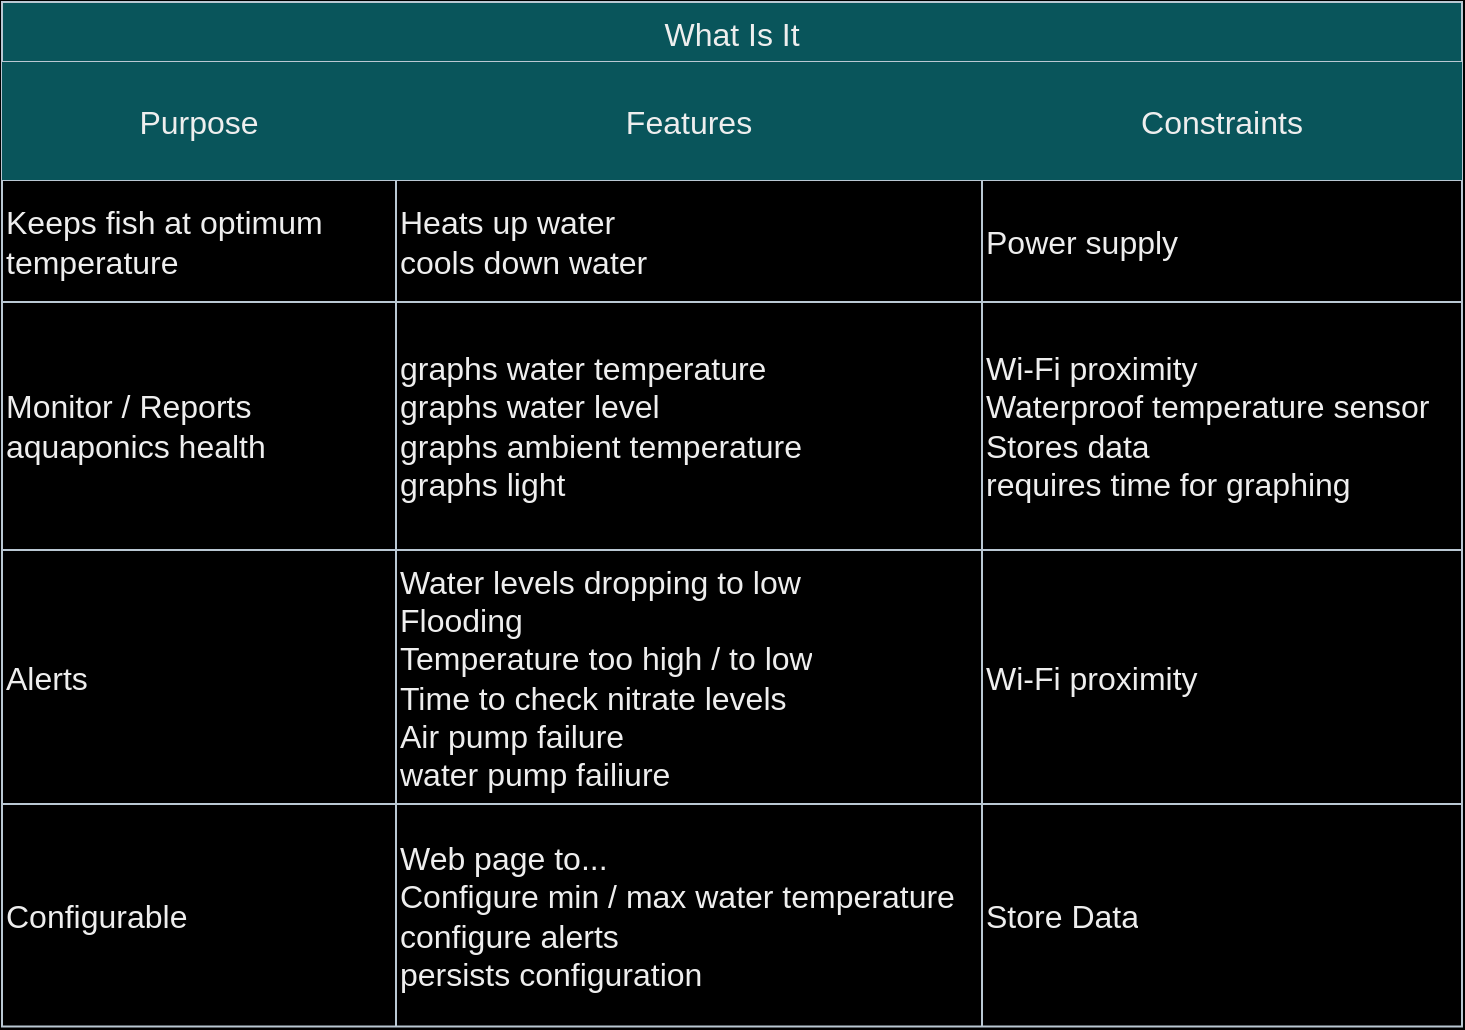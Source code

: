 <mxfile pages="3">
    <diagram id="C5RBs43oDa-KdzZeNtuy" name="What is it">
        <mxGraphModel dx="2600" dy="823" grid="0" gridSize="10" guides="1" tooltips="1" connect="1" arrows="1" fold="1" page="0" pageScale="1" pageWidth="827" pageHeight="1169" background="#000000" math="0" shadow="0">
            <root>
                <mxCell id="WIyWlLk6GJQsqaUBKTNV-0"/>
                <mxCell id="WIyWlLk6GJQsqaUBKTNV-1" parent="WIyWlLk6GJQsqaUBKTNV-0"/>
                <mxCell id="9_BYQ_mh_CTwdwEBVoOh-5" value="What Is It" style="shape=table;startSize=30;container=1;collapsible=0;childLayout=tableLayout;strokeColor=#BAC8D3;fontSize=16;fillColor=#09555B;rowLines=1;columnLines=1;resizeLast=0;comic=0;fontColor=#EEEEEE;labelBackgroundColor=none;" parent="WIyWlLk6GJQsqaUBKTNV-1" vertex="1">
                    <mxGeometry x="40" y="80" width="730" height="512.25" as="geometry"/>
                </mxCell>
                <mxCell id="9_BYQ_mh_CTwdwEBVoOh-6" value="" style="shape=tableRow;horizontal=0;startSize=0;swimlaneHead=0;swimlaneBody=0;strokeColor=#BAC8D3;top=0;left=0;bottom=0;right=0;collapsible=0;dropTarget=0;fillColor=none;points=[[0,0.5],[1,0.5]];portConstraint=eastwest;fontSize=16;labelBackgroundColor=none;fontColor=#EEEEEE;" parent="9_BYQ_mh_CTwdwEBVoOh-5" vertex="1">
                    <mxGeometry y="30" width="730" height="59" as="geometry"/>
                </mxCell>
                <mxCell id="9_BYQ_mh_CTwdwEBVoOh-7" value="Purpose" style="shape=partialRectangle;html=1;whiteSpace=wrap;connectable=0;strokeColor=#BAC8D3;overflow=hidden;fillColor=#09555B;top=0;left=0;bottom=0;right=0;pointerEvents=1;fontSize=16;fontColor=#EEEEEE;labelBackgroundColor=none;" parent="9_BYQ_mh_CTwdwEBVoOh-6" vertex="1">
                    <mxGeometry width="197" height="59" as="geometry">
                        <mxRectangle width="197" height="59" as="alternateBounds"/>
                    </mxGeometry>
                </mxCell>
                <mxCell id="9_BYQ_mh_CTwdwEBVoOh-8" value="Features" style="shape=partialRectangle;html=1;whiteSpace=wrap;connectable=0;strokeColor=#BAC8D3;overflow=hidden;fillColor=#09555B;top=0;left=0;bottom=0;right=0;pointerEvents=1;fontSize=16;fontColor=#EEEEEE;labelBackgroundColor=none;" parent="9_BYQ_mh_CTwdwEBVoOh-6" vertex="1">
                    <mxGeometry x="197" width="293" height="59" as="geometry">
                        <mxRectangle width="293" height="59" as="alternateBounds"/>
                    </mxGeometry>
                </mxCell>
                <mxCell id="9_BYQ_mh_CTwdwEBVoOh-9" value="Constraints" style="shape=partialRectangle;html=1;whiteSpace=wrap;connectable=0;strokeColor=#BAC8D3;overflow=hidden;fillColor=#09555B;top=0;left=0;bottom=0;right=0;pointerEvents=1;fontSize=16;fontColor=#EEEEEE;labelBackgroundColor=none;" parent="9_BYQ_mh_CTwdwEBVoOh-6" vertex="1">
                    <mxGeometry x="490" width="240" height="59" as="geometry">
                        <mxRectangle width="240" height="59" as="alternateBounds"/>
                    </mxGeometry>
                </mxCell>
                <mxCell id="9_BYQ_mh_CTwdwEBVoOh-10" value="" style="shape=tableRow;horizontal=0;startSize=0;swimlaneHead=0;swimlaneBody=0;strokeColor=#BAC8D3;top=0;left=0;bottom=0;right=0;collapsible=0;dropTarget=0;fillColor=none;points=[[0,0.5],[1,0.5]];portConstraint=eastwest;fontSize=16;labelBackgroundColor=none;fontColor=#EEEEEE;" parent="9_BYQ_mh_CTwdwEBVoOh-5" vertex="1">
                    <mxGeometry y="89" width="730" height="61" as="geometry"/>
                </mxCell>
                <mxCell id="9_BYQ_mh_CTwdwEBVoOh-11" value="Keeps fish at optimum temperature" style="shape=partialRectangle;html=1;whiteSpace=wrap;connectable=0;strokeColor=#BAC8D3;overflow=hidden;fillColor=none;top=0;left=0;bottom=0;right=0;pointerEvents=1;fontSize=16;align=left;labelBackgroundColor=none;fontColor=#EEEEEE;" parent="9_BYQ_mh_CTwdwEBVoOh-10" vertex="1">
                    <mxGeometry width="197" height="61" as="geometry">
                        <mxRectangle width="197" height="61" as="alternateBounds"/>
                    </mxGeometry>
                </mxCell>
                <mxCell id="9_BYQ_mh_CTwdwEBVoOh-12" value="&lt;span style=&quot;background-color: initial;&quot;&gt;Heats up water&lt;/span&gt;&lt;br&gt;&lt;span style=&quot;background-color: initial;&quot;&gt;cools down water&lt;/span&gt;" style="shape=partialRectangle;html=1;whiteSpace=wrap;connectable=0;strokeColor=#BAC8D3;overflow=hidden;fillColor=none;top=0;left=0;bottom=0;right=0;pointerEvents=1;fontSize=16;align=left;labelBackgroundColor=none;fontColor=#EEEEEE;" parent="9_BYQ_mh_CTwdwEBVoOh-10" vertex="1">
                    <mxGeometry x="197" width="293" height="61" as="geometry">
                        <mxRectangle width="293" height="61" as="alternateBounds"/>
                    </mxGeometry>
                </mxCell>
                <mxCell id="9_BYQ_mh_CTwdwEBVoOh-13" value="Power supply" style="shape=partialRectangle;html=1;whiteSpace=wrap;connectable=0;strokeColor=#BAC8D3;overflow=hidden;fillColor=none;top=0;left=0;bottom=0;right=0;pointerEvents=1;fontSize=16;align=left;labelBackgroundColor=none;fontColor=#EEEEEE;" parent="9_BYQ_mh_CTwdwEBVoOh-10" vertex="1">
                    <mxGeometry x="490" width="240" height="61" as="geometry">
                        <mxRectangle width="240" height="61" as="alternateBounds"/>
                    </mxGeometry>
                </mxCell>
                <mxCell id="9_BYQ_mh_CTwdwEBVoOh-14" value="" style="shape=tableRow;horizontal=0;startSize=0;swimlaneHead=0;swimlaneBody=0;strokeColor=#BAC8D3;top=0;left=0;bottom=0;right=0;collapsible=0;dropTarget=0;fillColor=none;points=[[0,0.5],[1,0.5]];portConstraint=eastwest;fontSize=16;labelBackgroundColor=none;fontColor=#EEEEEE;" parent="9_BYQ_mh_CTwdwEBVoOh-5" vertex="1">
                    <mxGeometry y="150" width="730" height="124" as="geometry"/>
                </mxCell>
                <mxCell id="9_BYQ_mh_CTwdwEBVoOh-15" value="Monitor / Reports aquaponics health" style="shape=partialRectangle;html=1;whiteSpace=wrap;connectable=0;strokeColor=#BAC8D3;overflow=hidden;fillColor=none;top=0;left=0;bottom=0;right=0;pointerEvents=1;fontSize=16;align=left;labelBackgroundColor=none;fontColor=#EEEEEE;" parent="9_BYQ_mh_CTwdwEBVoOh-14" vertex="1">
                    <mxGeometry width="197" height="124" as="geometry">
                        <mxRectangle width="197" height="124" as="alternateBounds"/>
                    </mxGeometry>
                </mxCell>
                <mxCell id="9_BYQ_mh_CTwdwEBVoOh-16" value="&lt;br&gt;graphs water temperature&lt;br&gt;graphs water&amp;nbsp;level&lt;br&gt;graphs &lt;span style=&quot;background-color: initial;&quot;&gt;ambient temperature&amp;nbsp;&lt;br&gt;&lt;/span&gt;graphs &lt;span style=&quot;background-color: initial;&quot;&gt;light&lt;br&gt;&lt;/span&gt;&lt;span style=&quot;background-color: initial;&quot;&gt;&lt;br&gt;&lt;/span&gt;" style="shape=partialRectangle;html=1;whiteSpace=wrap;connectable=0;strokeColor=#BAC8D3;overflow=hidden;fillColor=none;top=0;left=0;bottom=0;right=0;pointerEvents=1;fontSize=16;align=left;labelBackgroundColor=none;fontColor=#EEEEEE;" parent="9_BYQ_mh_CTwdwEBVoOh-14" vertex="1">
                    <mxGeometry x="197" width="293" height="124" as="geometry">
                        <mxRectangle width="293" height="124" as="alternateBounds"/>
                    </mxGeometry>
                </mxCell>
                <mxCell id="9_BYQ_mh_CTwdwEBVoOh-17" value="Wi-Fi proximity&amp;nbsp;&lt;br&gt;Waterproof temperature sensor&lt;br&gt;Stores data&lt;br&gt;requires time for graphing" style="shape=partialRectangle;html=1;whiteSpace=wrap;connectable=0;strokeColor=#BAC8D3;overflow=hidden;fillColor=none;top=0;left=0;bottom=0;right=0;pointerEvents=1;fontSize=16;align=left;labelBackgroundColor=none;fontColor=#EEEEEE;" parent="9_BYQ_mh_CTwdwEBVoOh-14" vertex="1">
                    <mxGeometry x="490" width="240" height="124" as="geometry">
                        <mxRectangle width="240" height="124" as="alternateBounds"/>
                    </mxGeometry>
                </mxCell>
                <mxCell id="9_BYQ_mh_CTwdwEBVoOh-18" style="shape=tableRow;horizontal=0;startSize=0;swimlaneHead=0;swimlaneBody=0;strokeColor=#BAC8D3;top=0;left=0;bottom=0;right=0;collapsible=0;dropTarget=0;fillColor=none;points=[[0,0.5],[1,0.5]];portConstraint=eastwest;fontSize=16;labelBackgroundColor=none;fontColor=#EEEEEE;" parent="9_BYQ_mh_CTwdwEBVoOh-5" vertex="1">
                    <mxGeometry y="274" width="730" height="127" as="geometry"/>
                </mxCell>
                <mxCell id="9_BYQ_mh_CTwdwEBVoOh-19" value="Alerts" style="shape=partialRectangle;html=1;whiteSpace=wrap;connectable=0;strokeColor=#BAC8D3;overflow=hidden;fillColor=none;top=0;left=0;bottom=0;right=0;pointerEvents=1;fontSize=16;align=left;labelBackgroundColor=none;fontColor=#EEEEEE;" parent="9_BYQ_mh_CTwdwEBVoOh-18" vertex="1">
                    <mxGeometry width="197" height="127" as="geometry">
                        <mxRectangle width="197" height="127" as="alternateBounds"/>
                    </mxGeometry>
                </mxCell>
                <mxCell id="9_BYQ_mh_CTwdwEBVoOh-20" value="Water levels dropping to low&lt;br&gt;Flooding&lt;br&gt;Temperature too high / to low&lt;br&gt;Time to check nitrate levels&lt;br&gt;Air pump failure&lt;br&gt;water pump failiure" style="shape=partialRectangle;html=1;whiteSpace=wrap;connectable=0;strokeColor=#BAC8D3;overflow=hidden;fillColor=none;top=0;left=0;bottom=0;right=0;pointerEvents=1;fontSize=16;align=left;labelBackgroundColor=none;fontColor=#EEEEEE;" parent="9_BYQ_mh_CTwdwEBVoOh-18" vertex="1">
                    <mxGeometry x="197" width="293" height="127" as="geometry">
                        <mxRectangle width="293" height="127" as="alternateBounds"/>
                    </mxGeometry>
                </mxCell>
                <mxCell id="9_BYQ_mh_CTwdwEBVoOh-21" value="Wi-Fi proximity&amp;nbsp;" style="shape=partialRectangle;html=1;whiteSpace=wrap;connectable=0;strokeColor=#BAC8D3;overflow=hidden;fillColor=none;top=0;left=0;bottom=0;right=0;pointerEvents=1;fontSize=16;align=left;labelBackgroundColor=none;fontColor=#EEEEEE;" parent="9_BYQ_mh_CTwdwEBVoOh-18" vertex="1">
                    <mxGeometry x="490" width="240" height="127" as="geometry">
                        <mxRectangle width="240" height="127" as="alternateBounds"/>
                    </mxGeometry>
                </mxCell>
                <mxCell id="rs83zKwXsirHdpeBWz3u-0" style="shape=tableRow;horizontal=0;startSize=0;swimlaneHead=0;swimlaneBody=0;strokeColor=#BAC8D3;top=0;left=0;bottom=0;right=0;collapsible=0;dropTarget=0;fillColor=none;points=[[0,0.5],[1,0.5]];portConstraint=eastwest;fontSize=16;labelBackgroundColor=none;fontColor=#EEEEEE;" parent="9_BYQ_mh_CTwdwEBVoOh-5" vertex="1">
                    <mxGeometry y="401" width="730" height="111" as="geometry"/>
                </mxCell>
                <mxCell id="rs83zKwXsirHdpeBWz3u-1" value="Configurable" style="shape=partialRectangle;html=1;whiteSpace=wrap;connectable=0;strokeColor=#BAC8D3;overflow=hidden;fillColor=none;top=0;left=0;bottom=0;right=0;pointerEvents=1;fontSize=16;align=left;labelBackgroundColor=none;fontColor=#EEEEEE;" parent="rs83zKwXsirHdpeBWz3u-0" vertex="1">
                    <mxGeometry width="197" height="111" as="geometry">
                        <mxRectangle width="197" height="111" as="alternateBounds"/>
                    </mxGeometry>
                </mxCell>
                <mxCell id="rs83zKwXsirHdpeBWz3u-2" value="Web page to...&lt;br&gt;Configure min / max water temperature&lt;br&gt;configure alerts&lt;br&gt;persists configuration" style="shape=partialRectangle;html=1;whiteSpace=wrap;connectable=0;strokeColor=#BAC8D3;overflow=hidden;fillColor=none;top=0;left=0;bottom=0;right=0;pointerEvents=1;fontSize=16;align=left;labelBackgroundColor=none;fontColor=#EEEEEE;" parent="rs83zKwXsirHdpeBWz3u-0" vertex="1">
                    <mxGeometry x="197" width="293" height="111" as="geometry">
                        <mxRectangle width="293" height="111" as="alternateBounds"/>
                    </mxGeometry>
                </mxCell>
                <mxCell id="rs83zKwXsirHdpeBWz3u-3" value="Store Data" style="shape=partialRectangle;html=1;whiteSpace=wrap;connectable=0;strokeColor=#BAC8D3;overflow=hidden;fillColor=none;top=0;left=0;bottom=0;right=0;pointerEvents=1;fontSize=16;align=left;labelBackgroundColor=none;fontColor=#EEEEEE;" parent="rs83zKwXsirHdpeBWz3u-0" vertex="1">
                    <mxGeometry x="490" width="240" height="111" as="geometry">
                        <mxRectangle width="240" height="111" as="alternateBounds"/>
                    </mxGeometry>
                </mxCell>
            </root>
        </mxGraphModel>
    </diagram>
    <diagram id="vVWoFjoc36j2dcc5wbtc" name="What does it do">
        <mxGraphModel dx="2569" dy="1321" grid="0" gridSize="10" guides="1" tooltips="1" connect="1" arrows="1" fold="1" page="0" pageScale="1" pageWidth="827" pageHeight="1169" background="none" math="0" shadow="0">
            <root>
                <mxCell id="0"/>
                <mxCell id="1" parent="0"/>
                <mxCell id="qg5yj3WqLoe9SDlq6ATU-5" style="edgeStyle=orthogonalEdgeStyle;rounded=1;orthogonalLoop=1;jettySize=auto;html=1;entryX=0.5;entryY=0;entryDx=0;entryDy=0;fillColor=#F2CC8F;strokeColor=#E07A5F;labelBackgroundColor=none;fontColor=default;" parent="1" source="QSJN1BJY4Z1m-P7zK_sO-2" edge="1">
                    <mxGeometry relative="1" as="geometry">
                        <mxPoint x="192.171" y="121.276" as="targetPoint"/>
                    </mxGeometry>
                </mxCell>
                <mxCell id="QSJN1BJY4Z1m-P7zK_sO-2" value="get Water temperature" style="rounded=1;whiteSpace=wrap;html=1;comic=0;strokeColor=#E07A5F;container=0;fillColor=#F2CC8F;fontColor=#393C56;labelBackgroundColor=none;" parent="1" vertex="1">
                    <mxGeometry x="144.063" y="40.241" width="96.216" height="48.621" as="geometry"/>
                </mxCell>
                <mxCell id="9aHNJYTX9Nb5x3PynHqo-3" value="" style="edgeStyle=orthogonalEdgeStyle;rounded=1;orthogonalLoop=1;jettySize=auto;html=1;fillColor=#F2CC8F;strokeColor=#E07A5F;labelBackgroundColor=none;fontColor=default;" parent="1" source="9aHNJYTX9Nb5x3PynHqo-2" target="QSJN1BJY4Z1m-P7zK_sO-2" edge="1">
                    <mxGeometry relative="1" as="geometry"/>
                </mxCell>
                <mxCell id="9aHNJYTX9Nb5x3PynHqo-2" value="" style="ellipse;whiteSpace=wrap;html=1;aspect=fixed;comic=0;strokeColor=#E07A5F;container=0;fillColor=#F2CC8F;fontColor=#393C56;labelBackgroundColor=none;rounded=1;" parent="1" vertex="1">
                    <mxGeometry x="160.099" y="-57" width="62.997" height="62.997" as="geometry"/>
                </mxCell>
                <mxCell id="qg5yj3WqLoe9SDlq6ATU-6" value="water temperature&amp;nbsp; &amp;gt; threshold" style="rhombus;whiteSpace=wrap;html=1;comic=0;strokeColor=#E07A5F;container=0;fillColor=#F2CC8F;fontColor=#393C56;labelBackgroundColor=none;rounded=1;" parent="1" vertex="1">
                    <mxGeometry x="116" y="121.276" width="152.342" height="81.034" as="geometry"/>
                </mxCell>
                <mxCell id="qg5yj3WqLoe9SDlq6ATU-7" value="Turn on cooler" style="rounded=1;whiteSpace=wrap;html=1;comic=0;strokeColor=#E07A5F;container=0;fillColor=#F2CC8F;fontColor=#393C56;labelBackgroundColor=none;" parent="1" vertex="1">
                    <mxGeometry x="315.649" y="137.483" width="96.216" height="48.621" as="geometry"/>
                </mxCell>
                <mxCell id="qg5yj3WqLoe9SDlq6ATU-8" value="y" style="edgeStyle=orthogonalEdgeStyle;rounded=1;orthogonalLoop=1;jettySize=auto;html=1;entryX=0;entryY=0.5;entryDx=0;entryDy=0;fillColor=#F2CC8F;strokeColor=#E07A5F;labelBackgroundColor=none;fontColor=default;" parent="1" source="qg5yj3WqLoe9SDlq6ATU-6" target="qg5yj3WqLoe9SDlq6ATU-7" edge="1">
                    <mxGeometry relative="1" as="geometry"/>
                </mxCell>
                <mxCell id="qg5yj3WqLoe9SDlq6ATU-16" value="y" style="edgeStyle=orthogonalEdgeStyle;rounded=1;orthogonalLoop=1;jettySize=auto;html=1;fillColor=#F2CC8F;strokeColor=#E07A5F;labelBackgroundColor=none;fontColor=default;" parent="1" source="qg5yj3WqLoe9SDlq6ATU-9" edge="1">
                    <mxGeometry relative="1" as="geometry">
                        <mxPoint x="312.441" y="267.138" as="targetPoint"/>
                    </mxGeometry>
                </mxCell>
                <mxCell id="qg5yj3WqLoe9SDlq6ATU-9" value="water temperature &amp;lt; threshold" style="rhombus;whiteSpace=wrap;html=1;comic=0;strokeColor=#E07A5F;container=0;fillColor=#F2CC8F;fontColor=#393C56;labelBackgroundColor=none;rounded=1;" parent="1" vertex="1">
                    <mxGeometry x="116" y="226.621" width="152.342" height="81.034" as="geometry"/>
                </mxCell>
                <mxCell id="qg5yj3WqLoe9SDlq6ATU-22" style="edgeStyle=orthogonalEdgeStyle;rounded=1;orthogonalLoop=1;jettySize=auto;html=1;entryX=0.5;entryY=0;entryDx=0;entryDy=0;fillColor=#F2CC8F;strokeColor=#E07A5F;labelBackgroundColor=none;fontColor=default;" parent="1" source="qg5yj3WqLoe9SDlq6ATU-6" target="qg5yj3WqLoe9SDlq6ATU-9" edge="1">
                    <mxGeometry relative="1" as="geometry"/>
                </mxCell>
                <mxCell id="WbqoNIaJCQt_Ov3SYyTj-2" style="edgeStyle=orthogonalEdgeStyle;rounded=1;orthogonalLoop=1;jettySize=auto;html=1;entryX=1;entryY=0.5;entryDx=0;entryDy=0;labelBackgroundColor=none;strokeColor=#E07A5F;fontColor=default;" parent="1" source="qg5yj3WqLoe9SDlq6ATU-11" target="K2LwD3P0O6qWdHSuhZHF-4" edge="1">
                    <mxGeometry relative="1" as="geometry">
                        <mxPoint x="628" y="161.793" as="targetPoint"/>
                        <Array as="points">
                            <mxPoint x="700" y="162"/>
                            <mxPoint x="700" y="489"/>
                        </Array>
                    </mxGeometry>
                </mxCell>
                <mxCell id="qg5yj3WqLoe9SDlq6ATU-11" value="Turn off heater" style="rounded=1;whiteSpace=wrap;html=1;comic=0;strokeColor=#E07A5F;container=0;fillColor=#F2CC8F;fontColor=#393C56;labelBackgroundColor=none;" parent="1" vertex="1">
                    <mxGeometry x="464.784" y="137.483" width="96.216" height="48.621" as="geometry"/>
                </mxCell>
                <mxCell id="qg5yj3WqLoe9SDlq6ATU-12" style="edgeStyle=orthogonalEdgeStyle;rounded=1;orthogonalLoop=1;jettySize=auto;html=1;entryX=0;entryY=0.5;entryDx=0;entryDy=0;fillColor=#F2CC8F;strokeColor=#E07A5F;labelBackgroundColor=none;fontColor=default;" parent="1" source="qg5yj3WqLoe9SDlq6ATU-7" target="qg5yj3WqLoe9SDlq6ATU-11" edge="1">
                    <mxGeometry relative="1" as="geometry">
                        <Array as="points">
                            <mxPoint x="446" y="162"/>
                            <mxPoint x="446" y="162"/>
                        </Array>
                    </mxGeometry>
                </mxCell>
                <mxCell id="qg5yj3WqLoe9SDlq6ATU-14" value="Turn off cooler" style="rounded=1;whiteSpace=wrap;html=1;comic=0;strokeColor=#E07A5F;container=0;fillColor=#F2CC8F;fontColor=#393C56;labelBackgroundColor=none;" parent="1" vertex="1">
                    <mxGeometry x="315.649" y="242.828" width="96.216" height="48.621" as="geometry"/>
                </mxCell>
                <mxCell id="WbqoNIaJCQt_Ov3SYyTj-4" style="edgeStyle=orthogonalEdgeStyle;rounded=1;orthogonalLoop=1;jettySize=auto;html=1;exitX=1;exitY=0.5;exitDx=0;exitDy=0;entryX=1;entryY=0.5;entryDx=0;entryDy=0;strokeColor=#E07A5F;fontColor=default;fillColor=#F2CC8F;labelBackgroundColor=none;" parent="1" source="qg5yj3WqLoe9SDlq6ATU-15" target="K2LwD3P0O6qWdHSuhZHF-4" edge="1">
                    <mxGeometry relative="1" as="geometry">
                        <Array as="points">
                            <mxPoint x="701" y="267"/>
                            <mxPoint x="701" y="489"/>
                        </Array>
                    </mxGeometry>
                </mxCell>
                <mxCell id="qg5yj3WqLoe9SDlq6ATU-15" value="Turn on heater" style="rounded=1;whiteSpace=wrap;html=1;comic=0;strokeColor=#E07A5F;container=0;fillColor=#F2CC8F;fontColor=#393C56;labelBackgroundColor=none;" parent="1" vertex="1">
                    <mxGeometry x="464.784" y="242.828" width="96.216" height="48.621" as="geometry"/>
                </mxCell>
                <mxCell id="qg5yj3WqLoe9SDlq6ATU-13" style="edgeStyle=orthogonalEdgeStyle;rounded=1;orthogonalLoop=1;jettySize=auto;html=1;entryX=0;entryY=0.5;entryDx=0;entryDy=0;fillColor=#F2CC8F;strokeColor=#E07A5F;labelBackgroundColor=none;fontColor=default;" parent="1" source="qg5yj3WqLoe9SDlq6ATU-14" target="qg5yj3WqLoe9SDlq6ATU-15" edge="1">
                    <mxGeometry relative="1" as="geometry"/>
                </mxCell>
                <mxCell id="WbqoNIaJCQt_Ov3SYyTj-3" style="edgeStyle=orthogonalEdgeStyle;rounded=1;orthogonalLoop=1;jettySize=auto;html=1;entryX=0.5;entryY=0;entryDx=0;entryDy=0;strokeColor=#E07A5F;fontColor=default;fillColor=#F2CC8F;labelBackgroundColor=none;" parent="1" source="qg5yj3WqLoe9SDlq6ATU-17" target="K2LwD3P0O6qWdHSuhZHF-4" edge="1">
                    <mxGeometry relative="1" as="geometry"/>
                </mxCell>
                <mxCell id="qg5yj3WqLoe9SDlq6ATU-17" value="water temperature &lt;br&gt;in range" style="rhombus;whiteSpace=wrap;html=1;comic=0;strokeColor=#E07A5F;container=0;fillColor=#F2CC8F;fontColor=#393C56;labelBackgroundColor=none;rounded=1;" parent="1" vertex="1">
                    <mxGeometry x="116" y="331.966" width="152.342" height="81.034" as="geometry"/>
                </mxCell>
                <mxCell id="qg5yj3WqLoe9SDlq6ATU-23" style="edgeStyle=orthogonalEdgeStyle;rounded=1;orthogonalLoop=1;jettySize=auto;html=1;entryX=0.5;entryY=0;entryDx=0;entryDy=0;fillColor=#F2CC8F;strokeColor=#E07A5F;labelBackgroundColor=none;fontColor=default;" parent="1" source="qg5yj3WqLoe9SDlq6ATU-9" target="qg5yj3WqLoe9SDlq6ATU-17" edge="1">
                    <mxGeometry relative="1" as="geometry"/>
                </mxCell>
                <mxCell id="qg5yj3WqLoe9SDlq6ATU-18" value="Turn off cooler" style="rounded=1;whiteSpace=wrap;html=1;comic=0;strokeColor=#E07A5F;container=0;fillColor=#F2CC8F;fontColor=#393C56;labelBackgroundColor=none;" parent="1" vertex="1">
                    <mxGeometry x="304.423" y="348.172" width="96.216" height="48.621" as="geometry"/>
                </mxCell>
                <mxCell id="qg5yj3WqLoe9SDlq6ATU-20" value="y" style="edgeStyle=orthogonalEdgeStyle;rounded=1;orthogonalLoop=1;jettySize=auto;html=1;entryX=0;entryY=0.5;entryDx=0;entryDy=0;fillColor=#F2CC8F;strokeColor=#E07A5F;labelBackgroundColor=none;fontColor=default;" parent="1" source="qg5yj3WqLoe9SDlq6ATU-17" target="qg5yj3WqLoe9SDlq6ATU-18" edge="1">
                    <mxGeometry relative="1" as="geometry"/>
                </mxCell>
                <mxCell id="WbqoNIaJCQt_Ov3SYyTj-5" style="edgeStyle=orthogonalEdgeStyle;rounded=1;orthogonalLoop=1;jettySize=auto;html=1;entryX=1;entryY=0.5;entryDx=0;entryDy=0;strokeColor=#E07A5F;fontColor=default;fillColor=#F2CC8F;labelBackgroundColor=none;" parent="1" source="qg5yj3WqLoe9SDlq6ATU-19" target="K2LwD3P0O6qWdHSuhZHF-4" edge="1">
                    <mxGeometry relative="1" as="geometry">
                        <Array as="points">
                            <mxPoint x="701" y="373"/>
                            <mxPoint x="701" y="489"/>
                        </Array>
                    </mxGeometry>
                </mxCell>
                <mxCell id="qg5yj3WqLoe9SDlq6ATU-19" value="Turn off heater" style="rounded=1;whiteSpace=wrap;html=1;comic=0;strokeColor=#E07A5F;container=0;fillColor=#F2CC8F;fontColor=#393C56;labelBackgroundColor=none;" parent="1" vertex="1">
                    <mxGeometry x="468.794" y="348.172" width="88.198" height="48.621" as="geometry"/>
                </mxCell>
                <mxCell id="qg5yj3WqLoe9SDlq6ATU-21" style="edgeStyle=orthogonalEdgeStyle;rounded=1;orthogonalLoop=1;jettySize=auto;html=1;fillColor=#F2CC8F;strokeColor=#E07A5F;labelBackgroundColor=none;fontColor=default;" parent="1" source="qg5yj3WqLoe9SDlq6ATU-18" target="qg5yj3WqLoe9SDlq6ATU-19" edge="1">
                    <mxGeometry relative="1" as="geometry"/>
                </mxCell>
                <mxCell id="K2LwD3P0O6qWdHSuhZHF-3" value="&lt;span style=&quot;color: rgb(255, 255, 255); font-family: Helvetica; font-size: 16px; font-style: normal; font-variant-ligatures: normal; font-variant-caps: normal; font-weight: 400; letter-spacing: normal; orphans: 2; text-align: left; text-indent: 0px; text-transform: none; widows: 2; word-spacing: 0px; -webkit-text-stroke-width: 0px; background-color: rgb(24, 20, 29); text-decoration-thickness: initial; text-decoration-style: initial; text-decoration-color: initial; float: none; display: inline !important;&quot;&gt;Keeps fish at optimum temperature&lt;/span&gt;" style="text;whiteSpace=wrap;html=1;fontColor=#393C56;labelBackgroundColor=none;rounded=1;" parent="1" vertex="1">
                    <mxGeometry x="79.998" y="-100.996" width="277" height="41" as="geometry"/>
                </mxCell>
                <mxCell id="WbqoNIaJCQt_Ov3SYyTj-6" style="edgeStyle=orthogonalEdgeStyle;rounded=1;orthogonalLoop=1;jettySize=auto;html=1;exitX=0;exitY=0.5;exitDx=0;exitDy=0;strokeColor=#E07A5F;fontColor=default;fillColor=#F2CC8F;entryX=0;entryY=0.5;entryDx=0;entryDy=0;labelBackgroundColor=none;" parent="1" source="K2LwD3P0O6qWdHSuhZHF-4" target="9aHNJYTX9Nb5x3PynHqo-2" edge="1">
                    <mxGeometry relative="1" as="geometry">
                        <mxPoint x="72.448" y="13" as="targetPoint"/>
                        <Array as="points">
                            <mxPoint x="72" y="489"/>
                            <mxPoint x="72" y="-25"/>
                        </Array>
                    </mxGeometry>
                </mxCell>
                <mxCell id="K2LwD3P0O6qWdHSuhZHF-4" value="Delay" style="rounded=1;whiteSpace=wrap;html=1;labelBackgroundColor=none;fontColor=#393C56;fillColor=#F2CC8F;strokeColor=#E07A5F;" parent="1" vertex="1">
                    <mxGeometry x="131.6" y="459" width="120" height="60" as="geometry"/>
                </mxCell>
                <mxCell id="NA375p0lMQH4v8-VYEml-1" value="&lt;span style=&quot;color: rgb(238, 238, 238); font-family: Helvetica; font-size: 16px; font-style: normal; font-variant-ligatures: normal; font-variant-caps: normal; font-weight: 400; letter-spacing: normal; orphans: 2; text-align: left; text-indent: 0px; text-transform: none; widows: 2; word-spacing: 0px; -webkit-text-stroke-width: 0px; background-color: rgb(24, 20, 29); text-decoration-thickness: initial; text-decoration-style: initial; text-decoration-color: initial; float: none; display: inline !important;&quot;&gt;Monitor / Reports (Logging)&lt;/span&gt;" style="text;whiteSpace=wrap;html=1;fontColor=#393C56;rounded=1;labelBackgroundColor=none;" parent="1" vertex="1">
                    <mxGeometry x="1080" y="-119" width="212" height="41" as="geometry"/>
                </mxCell>
                <mxCell id="gCNG7wdExlEgFWwGygNY-5" style="edgeStyle=none;html=1;strokeColor=#E07A5F;fontColor=default;labelBackgroundColor=none;" parent="1" source="NA375p0lMQH4v8-VYEml-2" edge="1">
                    <mxGeometry relative="1" as="geometry">
                        <mxPoint x="1145" y="51.833" as="targetPoint"/>
                    </mxGeometry>
                </mxCell>
                <mxCell id="NA375p0lMQH4v8-VYEml-2" value="" style="ellipse;whiteSpace=wrap;html=1;aspect=fixed;labelBackgroundColor=none;fontColor=#393C56;rounded=1;fillColor=#F2CC8F;strokeColor=#E07A5F;" parent="1" vertex="1">
                    <mxGeometry x="1105" y="-66" width="80" height="80" as="geometry"/>
                </mxCell>
                <mxCell id="gCNG7wdExlEgFWwGygNY-6" style="edgeStyle=none;html=1;strokeColor=#E07A5F;fontColor=default;labelBackgroundColor=none;" parent="1" source="NA375p0lMQH4v8-VYEml-3" edge="1">
                    <mxGeometry relative="1" as="geometry">
                        <mxPoint x="1145" y="145.167" as="targetPoint"/>
                    </mxGeometry>
                </mxCell>
                <mxCell id="NA375p0lMQH4v8-VYEml-3" value="Get water tempreture" style="rounded=1;whiteSpace=wrap;html=1;labelBackgroundColor=none;fontColor=#393C56;fillColor=#F2CC8F;strokeColor=#E07A5F;" parent="1" vertex="1">
                    <mxGeometry x="1085" y="52" width="120" height="60" as="geometry"/>
                </mxCell>
                <mxCell id="gCNG7wdExlEgFWwGygNY-7" style="edgeStyle=none;html=1;entryX=0.5;entryY=0;entryDx=0;entryDy=0;strokeColor=#E07A5F;fontColor=default;labelBackgroundColor=none;" parent="1" source="NA375p0lMQH4v8-VYEml-4" target="CQJP1kK7H0EfQ4EXsXBG-1" edge="1">
                    <mxGeometry relative="1" as="geometry"/>
                </mxCell>
                <mxCell id="NA375p0lMQH4v8-VYEml-4" value="Get water level" style="rounded=1;whiteSpace=wrap;html=1;labelBackgroundColor=none;fontColor=#393C56;fillColor=#F2CC8F;strokeColor=#E07A5F;" parent="1" vertex="1">
                    <mxGeometry x="1085" y="146" width="120" height="60" as="geometry"/>
                </mxCell>
                <mxCell id="gCNG7wdExlEgFWwGygNY-8" style="edgeStyle=none;html=1;entryX=0.5;entryY=0;entryDx=0;entryDy=0;strokeColor=#E07A5F;fontColor=default;labelBackgroundColor=none;" parent="1" source="CQJP1kK7H0EfQ4EXsXBG-1" target="BKj5QQEeOpvoHn1Ut8gC-1" edge="1">
                    <mxGeometry relative="1" as="geometry"/>
                </mxCell>
                <mxCell id="CQJP1kK7H0EfQ4EXsXBG-1" value="Get air temprature" style="rounded=1;whiteSpace=wrap;html=1;labelBackgroundColor=none;fontColor=#393C56;fillColor=#F2CC8F;strokeColor=#E07A5F;" parent="1" vertex="1">
                    <mxGeometry x="1085" y="235" width="120" height="60" as="geometry"/>
                </mxCell>
                <mxCell id="gCNG7wdExlEgFWwGygNY-9" style="edgeStyle=none;html=1;entryX=0.5;entryY=0;entryDx=0;entryDy=0;strokeColor=#E07A5F;fontColor=default;labelBackgroundColor=none;" parent="1" source="BKj5QQEeOpvoHn1Ut8gC-1" target="gCNG7wdExlEgFWwGygNY-1" edge="1">
                    <mxGeometry relative="1" as="geometry"/>
                </mxCell>
                <mxCell id="BKj5QQEeOpvoHn1Ut8gC-1" value="get light level" style="rounded=1;whiteSpace=wrap;html=1;labelBackgroundColor=none;fontColor=#393C56;fillColor=#F2CC8F;strokeColor=#E07A5F;" parent="1" vertex="1">
                    <mxGeometry x="1085" y="322" width="120" height="60" as="geometry"/>
                </mxCell>
                <mxCell id="gCNG7wdExlEgFWwGygNY-10" value="n" style="edgeStyle=none;html=1;entryX=0;entryY=0.5;entryDx=0;entryDy=0;strokeColor=#E07A5F;fontColor=default;labelBackgroundColor=none;" parent="1" source="gCNG7wdExlEgFWwGygNY-1" target="gCNG7wdExlEgFWwGygNY-2" edge="1">
                    <mxGeometry relative="1" as="geometry"/>
                </mxCell>
                <mxCell id="gCNG7wdExlEgFWwGygNY-15" style="edgeStyle=orthogonalEdgeStyle;rounded=1;html=1;entryX=0.5;entryY=0;entryDx=0;entryDy=0;strokeColor=#E07A5F;fontColor=default;labelBackgroundColor=none;" parent="1" source="gCNG7wdExlEgFWwGygNY-1" target="gCNG7wdExlEgFWwGygNY-3" edge="1">
                    <mxGeometry relative="1" as="geometry"/>
                </mxCell>
                <mxCell id="gCNG7wdExlEgFWwGygNY-1" value="Has Time" style="rhombus;whiteSpace=wrap;html=1;labelBackgroundColor=none;fontColor=#393C56;rounded=1;fillColor=#F2CC8F;strokeColor=#E07A5F;" parent="1" vertex="1">
                    <mxGeometry x="1034" y="416" width="222" height="103" as="geometry"/>
                </mxCell>
                <mxCell id="gCNG7wdExlEgFWwGygNY-13" style="edgeStyle=orthogonalEdgeStyle;rounded=1;html=1;strokeColor=#E07A5F;fontColor=default;entryX=1;entryY=0.75;entryDx=0;entryDy=0;labelBackgroundColor=none;" parent="1" source="gCNG7wdExlEgFWwGygNY-2" target="gCNG7wdExlEgFWwGygNY-3" edge="1">
                    <mxGeometry relative="1" as="geometry">
                        <mxPoint x="1356" y="594" as="targetPoint"/>
                        <Array as="points">
                            <mxPoint x="1398" y="595"/>
                        </Array>
                    </mxGeometry>
                </mxCell>
                <mxCell id="gCNG7wdExlEgFWwGygNY-2" value="Grt NTP time" style="rounded=1;whiteSpace=wrap;html=1;labelBackgroundColor=none;fontColor=#393C56;fillColor=#F2CC8F;strokeColor=#E07A5F;" parent="1" vertex="1">
                    <mxGeometry x="1346" y="438" width="120" height="60" as="geometry"/>
                </mxCell>
                <mxCell id="gCNG7wdExlEgFWwGygNY-16" style="edgeStyle=orthogonalEdgeStyle;rounded=1;html=1;strokeColor=#E07A5F;fontColor=default;labelBackgroundColor=none;" parent="1" source="gCNG7wdExlEgFWwGygNY-3" edge="1">
                    <mxGeometry relative="1" as="geometry">
                        <mxPoint x="1145" y="642.25" as="targetPoint"/>
                    </mxGeometry>
                </mxCell>
                <mxCell id="gCNG7wdExlEgFWwGygNY-3" value="log record" style="rounded=1;whiteSpace=wrap;html=1;labelBackgroundColor=none;fontColor=#393C56;fillColor=#F2CC8F;strokeColor=#E07A5F;" parent="1" vertex="1">
                    <mxGeometry x="1085" y="550" width="120" height="60" as="geometry"/>
                </mxCell>
                <mxCell id="gCNG7wdExlEgFWwGygNY-14" style="edgeStyle=orthogonalEdgeStyle;rounded=1;html=1;entryX=0;entryY=0.5;entryDx=0;entryDy=0;strokeColor=#E07A5F;fontColor=default;labelBackgroundColor=none;" parent="1" source="gCNG7wdExlEgFWwGygNY-4" target="NA375p0lMQH4v8-VYEml-2" edge="1">
                    <mxGeometry relative="1" as="geometry">
                        <Array as="points">
                            <mxPoint x="1003" y="673"/>
                            <mxPoint x="1003" y="-26"/>
                        </Array>
                    </mxGeometry>
                </mxCell>
                <mxCell id="gCNG7wdExlEgFWwGygNY-4" value="Delay" style="rounded=1;whiteSpace=wrap;html=1;labelBackgroundColor=none;fontColor=#393C56;fillColor=#F2CC8F;strokeColor=#E07A5F;" parent="1" vertex="1">
                    <mxGeometry x="1085" y="643" width="120" height="60" as="geometry"/>
                </mxCell>
                <mxCell id="tw-JjLDrIcfadiDn6p8j-1" value="&lt;span style=&quot;color: rgb(238, 238, 238); font-family: Helvetica; font-size: 16px; font-style: normal; font-variant-ligatures: normal; font-variant-caps: normal; font-weight: 400; letter-spacing: normal; orphans: 2; text-align: left; text-indent: 0px; text-transform: none; widows: 2; word-spacing: 0px; -webkit-text-stroke-width: 0px; background-color: rgb(24, 20, 29); text-decoration-thickness: initial; text-decoration-style: initial; text-decoration-color: initial; float: none; display: inline !important;&quot;&gt;Alerts&lt;/span&gt;" style="text;whiteSpace=wrap;html=1;fontSize=20;fontFamily=Architects Daughter;labelBackgroundColor=none;fontColor=#393C56;" parent="1" vertex="1">
                    <mxGeometry x="2079.06" y="-104" width="69" height="46" as="geometry"/>
                </mxCell>
                <mxCell id="tw-JjLDrIcfadiDn6p8j-4" style="edgeStyle=none;sketch=1;hachureGap=4;jiggle=2;curveFitting=1;html=1;fontFamily=Architects Daughter;fontSource=https%3A%2F%2Ffonts.googleapis.com%2Fcss%3Ffamily%3DArchitects%2BDaughter;fontSize=16;labelBackgroundColor=none;strokeColor=#E07A5F;fontColor=default;" parent="1" source="tw-JjLDrIcfadiDn6p8j-2" target="tw-JjLDrIcfadiDn6p8j-3" edge="1">
                    <mxGeometry relative="1" as="geometry">
                        <mxPoint x="2108.06" y="79.5" as="targetPoint"/>
                    </mxGeometry>
                </mxCell>
                <mxCell id="tw-JjLDrIcfadiDn6p8j-2" value="" style="ellipse;whiteSpace=wrap;html=1;aspect=fixed;labelBackgroundColor=none;fontColor=#393C56;rounded=1;fillColor=#F2CC8F;strokeColor=#E07A5F;" parent="1" vertex="1">
                    <mxGeometry x="2068.06" y="-39.5" width="80" height="80" as="geometry"/>
                </mxCell>
                <mxCell id="eymWdFMr3Bg-yg7rMrVT-14" style="edgeStyle=orthogonalEdgeStyle;rounded=0;orthogonalLoop=1;jettySize=auto;html=1;labelBackgroundColor=none;strokeColor=#E07A5F;fontColor=default;" edge="1" parent="1" source="tw-JjLDrIcfadiDn6p8j-3" target="eymWdFMr3Bg-yg7rMrVT-1">
                    <mxGeometry relative="1" as="geometry"/>
                </mxCell>
                <mxCell id="tw-JjLDrIcfadiDn6p8j-3" value="Get water tempreture" style="rounded=1;whiteSpace=wrap;html=1;labelBackgroundColor=none;fontColor=#393C56;fillColor=#F2CC8F;strokeColor=#E07A5F;" parent="1" vertex="1">
                    <mxGeometry x="2048.06" y="86.5" width="120" height="60" as="geometry"/>
                </mxCell>
                <mxCell id="eymWdFMr3Bg-yg7rMrVT-5" value="n" style="edgeStyle=orthogonalEdgeStyle;rounded=0;orthogonalLoop=1;jettySize=auto;html=1;entryX=0;entryY=0.5;entryDx=0;entryDy=0;labelBackgroundColor=none;strokeColor=#E07A5F;fontColor=default;" edge="1" parent="1" source="eymWdFMr3Bg-yg7rMrVT-1" target="eymWdFMr3Bg-yg7rMrVT-2">
                    <mxGeometry relative="1" as="geometry"/>
                </mxCell>
                <mxCell id="eymWdFMr3Bg-yg7rMrVT-6" style="edgeStyle=orthogonalEdgeStyle;rounded=0;orthogonalLoop=1;jettySize=auto;html=1;entryX=0.5;entryY=0;entryDx=0;entryDy=0;labelBackgroundColor=none;strokeColor=#E07A5F;fontColor=default;" edge="1" parent="1" source="eymWdFMr3Bg-yg7rMrVT-1" target="eymWdFMr3Bg-yg7rMrVT-3">
                    <mxGeometry relative="1" as="geometry"/>
                </mxCell>
                <mxCell id="eymWdFMr3Bg-yg7rMrVT-1" value="Water temperature in range&amp;nbsp;" style="rhombus;whiteSpace=wrap;html=1;labelBackgroundColor=none;fillColor=#F2CC8F;strokeColor=#E07A5F;fontColor=#393C56;" vertex="1" parent="1">
                    <mxGeometry x="2021.81" y="213.5" width="172.5" height="62" as="geometry"/>
                </mxCell>
                <mxCell id="eymWdFMr3Bg-yg7rMrVT-2" value="Send Alert" style="rounded=0;whiteSpace=wrap;html=1;labelBackgroundColor=none;fillColor=#F2CC8F;strokeColor=#E07A5F;fontColor=#393C56;" vertex="1" parent="1">
                    <mxGeometry x="2246.06" y="213.5" width="120" height="60" as="geometry"/>
                </mxCell>
                <mxCell id="eymWdFMr3Bg-yg7rMrVT-4" value="n" style="edgeStyle=orthogonalEdgeStyle;rounded=0;orthogonalLoop=1;jettySize=auto;html=1;entryX=0.5;entryY=1;entryDx=0;entryDy=0;labelBackgroundColor=none;strokeColor=#E07A5F;fontColor=default;" edge="1" parent="1" source="eymWdFMr3Bg-yg7rMrVT-3" target="eymWdFMr3Bg-yg7rMrVT-2">
                    <mxGeometry x="-0.046" relative="1" as="geometry">
                        <mxPoint as="offset"/>
                    </mxGeometry>
                </mxCell>
                <mxCell id="eymWdFMr3Bg-yg7rMrVT-12" style="edgeStyle=orthogonalEdgeStyle;rounded=0;orthogonalLoop=1;jettySize=auto;html=1;entryX=0.5;entryY=0;entryDx=0;entryDy=0;labelBackgroundColor=none;strokeColor=#E07A5F;fontColor=default;" edge="1" parent="1" source="eymWdFMr3Bg-yg7rMrVT-3" target="eymWdFMr3Bg-yg7rMrVT-8">
                    <mxGeometry relative="1" as="geometry"/>
                </mxCell>
                <mxCell id="eymWdFMr3Bg-yg7rMrVT-3" value="Water level in range" style="rhombus;whiteSpace=wrap;html=1;labelBackgroundColor=none;fillColor=#F2CC8F;strokeColor=#E07A5F;fontColor=#393C56;" vertex="1" parent="1">
                    <mxGeometry x="2039.56" y="325.16" width="137" height="80" as="geometry"/>
                </mxCell>
                <mxCell id="eymWdFMr3Bg-yg7rMrVT-9" value="n" style="edgeStyle=orthogonalEdgeStyle;rounded=0;orthogonalLoop=1;jettySize=auto;html=1;entryX=0.5;entryY=1;entryDx=0;entryDy=0;labelBackgroundColor=none;strokeColor=#E07A5F;fontColor=default;" edge="1" parent="1" source="eymWdFMr3Bg-yg7rMrVT-8" target="eymWdFMr3Bg-yg7rMrVT-2">
                    <mxGeometry x="-0.324" y="2" relative="1" as="geometry">
                        <mxPoint as="offset"/>
                    </mxGeometry>
                </mxCell>
                <mxCell id="eymWdFMr3Bg-yg7rMrVT-13" style="edgeStyle=orthogonalEdgeStyle;rounded=0;orthogonalLoop=1;jettySize=auto;html=1;entryX=0.5;entryY=0;entryDx=0;entryDy=0;labelBackgroundColor=none;strokeColor=#E07A5F;fontColor=default;" edge="1" parent="1" source="eymWdFMr3Bg-yg7rMrVT-8" target="eymWdFMr3Bg-yg7rMrVT-10">
                    <mxGeometry relative="1" as="geometry"/>
                </mxCell>
                <mxCell id="eymWdFMr3Bg-yg7rMrVT-8" value="air pump operating" style="rhombus;whiteSpace=wrap;html=1;labelBackgroundColor=none;fillColor=#F2CC8F;strokeColor=#E07A5F;fontColor=#393C56;" vertex="1" parent="1">
                    <mxGeometry x="2053.06" y="430.5" width="110" height="80" as="geometry"/>
                </mxCell>
                <mxCell id="eymWdFMr3Bg-yg7rMrVT-11" value="n" style="edgeStyle=orthogonalEdgeStyle;rounded=0;orthogonalLoop=1;jettySize=auto;html=1;labelBackgroundColor=none;strokeColor=#E07A5F;fontColor=default;entryX=0.5;entryY=1;entryDx=0;entryDy=0;" edge="1" parent="1" source="eymWdFMr3Bg-yg7rMrVT-10" target="eymWdFMr3Bg-yg7rMrVT-2">
                    <mxGeometry relative="1" as="geometry">
                        <mxPoint x="2306.06" y="290.5" as="targetPoint"/>
                    </mxGeometry>
                </mxCell>
                <mxCell id="eymWdFMr3Bg-yg7rMrVT-16" style="edgeStyle=orthogonalEdgeStyle;rounded=0;orthogonalLoop=1;jettySize=auto;html=1;entryX=0.5;entryY=0;entryDx=0;entryDy=0;labelBackgroundColor=none;strokeColor=#E07A5F;fontColor=default;" edge="1" parent="1" source="eymWdFMr3Bg-yg7rMrVT-10" target="eymWdFMr3Bg-yg7rMrVT-15">
                    <mxGeometry relative="1" as="geometry"/>
                </mxCell>
                <mxCell id="eymWdFMr3Bg-yg7rMrVT-10" value="water pump operating" style="rhombus;whiteSpace=wrap;html=1;labelBackgroundColor=none;fillColor=#F2CC8F;strokeColor=#E07A5F;fontColor=#393C56;" vertex="1" parent="1">
                    <mxGeometry x="2041.06" y="547.5" width="134" height="80" as="geometry"/>
                </mxCell>
                <mxCell id="eymWdFMr3Bg-yg7rMrVT-17" style="edgeStyle=orthogonalEdgeStyle;rounded=0;orthogonalLoop=1;jettySize=auto;html=1;entryX=0;entryY=0.5;entryDx=0;entryDy=0;labelBackgroundColor=none;strokeColor=#E07A5F;fontColor=default;" edge="1" parent="1" source="eymWdFMr3Bg-yg7rMrVT-15" target="tw-JjLDrIcfadiDn6p8j-3">
                    <mxGeometry relative="1" as="geometry">
                        <Array as="points">
                            <mxPoint x="1978.06" y="702.5"/>
                            <mxPoint x="1978.06" y="116.5"/>
                        </Array>
                    </mxGeometry>
                </mxCell>
                <mxCell id="eymWdFMr3Bg-yg7rMrVT-15" value="Delay" style="rounded=1;whiteSpace=wrap;html=1;labelBackgroundColor=none;fillColor=#F2CC8F;strokeColor=#E07A5F;fontColor=#393C56;" vertex="1" parent="1">
                    <mxGeometry x="2048.06" y="672.5" width="120" height="60" as="geometry"/>
                </mxCell>
                <mxCell id="eymWdFMr3Bg-yg7rMrVT-18" value="&lt;span style=&quot;color: rgb(238, 238, 238); font-family: Helvetica; font-size: 16px; font-style: normal; font-variant-ligatures: normal; font-variant-caps: normal; font-weight: 400; letter-spacing: normal; orphans: 2; text-align: left; text-indent: 0px; text-transform: none; widows: 2; word-spacing: 0px; -webkit-text-stroke-width: 0px; background-color: rgb(24, 20, 29); text-decoration-thickness: initial; text-decoration-style: initial; text-decoration-color: initial; float: none; display: inline !important;&quot;&gt;Configuration&lt;/span&gt;" style="text;whiteSpace=wrap;html=1;fontSize=20;fontFamily=Architects Daughter;labelBackgroundColor=none;fontColor=#393C56;" vertex="1" parent="1">
                    <mxGeometry x="2602.06" y="-101.5" width="69" height="46" as="geometry"/>
                </mxCell>
                <mxCell id="s82ZDsgIA9uO7TIK2oAo-2" value="&lt;font color=&quot;#e07a5f&quot;&gt;User&lt;/font&gt;" style="shape=umlLifeline;perimeter=lifelinePerimeter;whiteSpace=wrap;html=1;container=1;dropTarget=0;collapsible=0;recursiveResize=0;outlineConnect=0;portConstraint=eastwest;newEdgeStyle={&quot;edgeStyle&quot;:&quot;elbowEdgeStyle&quot;,&quot;elbow&quot;:&quot;vertical&quot;,&quot;curved&quot;:0,&quot;rounded&quot;:0};participant=umlActor;strokeColor=#E07A5F;fontColor=#393C56;fillColor=#F2CC8F;labelBackgroundColor=none;" vertex="1" parent="1">
                    <mxGeometry x="1501" y="-17.5" width="20" height="312" as="geometry"/>
                </mxCell>
                <mxCell id="s82ZDsgIA9uO7TIK2oAo-4" value="" style="html=1;points=[];perimeter=orthogonalPerimeter;outlineConnect=0;targetShapes=umlLifeline;portConstraint=eastwest;newEdgeStyle={&quot;edgeStyle&quot;:&quot;elbowEdgeStyle&quot;,&quot;elbow&quot;:&quot;vertical&quot;,&quot;curved&quot;:0,&quot;rounded&quot;:0};strokeColor=#E07A5F;fontColor=#393C56;fillColor=#F2CC8F;labelBackgroundColor=none;" vertex="1" parent="s82ZDsgIA9uO7TIK2oAo-2">
                    <mxGeometry x="5" y="60.5" width="10" height="251.5" as="geometry"/>
                </mxCell>
                <mxCell id="s82ZDsgIA9uO7TIK2oAo-3" value="ESP32" style="shape=umlLifeline;perimeter=lifelinePerimeter;whiteSpace=wrap;html=1;container=1;dropTarget=0;collapsible=0;recursiveResize=0;outlineConnect=0;portConstraint=eastwest;newEdgeStyle={&quot;edgeStyle&quot;:&quot;elbowEdgeStyle&quot;,&quot;elbow&quot;:&quot;vertical&quot;,&quot;curved&quot;:0,&quot;rounded&quot;:0};participant=umlEntity;strokeColor=#E07A5F;fontColor=#393C56;fillColor=#F2CC8F;labelBackgroundColor=none;" vertex="1" parent="1">
                    <mxGeometry x="1697" y="-15" width="40" height="310" as="geometry"/>
                </mxCell>
                <mxCell id="s82ZDsgIA9uO7TIK2oAo-8" value="" style="html=1;points=[];perimeter=orthogonalPerimeter;outlineConnect=0;targetShapes=umlLifeline;portConstraint=eastwest;newEdgeStyle={&quot;edgeStyle&quot;:&quot;elbowEdgeStyle&quot;,&quot;elbow&quot;:&quot;vertical&quot;,&quot;curved&quot;:0,&quot;rounded&quot;:0};strokeColor=#E07A5F;fontColor=#393C56;fillColor=#F2CC8F;" vertex="1" parent="s82ZDsgIA9uO7TIK2oAo-3">
                    <mxGeometry x="12" y="61.75" width="10" height="248.25" as="geometry"/>
                </mxCell>
                <mxCell id="s82ZDsgIA9uO7TIK2oAo-19" value="Get report from flash" style="endArrow=block;endFill=1;html=1;edgeStyle=orthogonalEdgeStyle;align=left;verticalAlign=top;rounded=0;strokeColor=#E07A5F;fontColor=#E07A5F;fillColor=#F2CC8F;" edge="1" parent="s82ZDsgIA9uO7TIK2oAo-3" source="s82ZDsgIA9uO7TIK2oAo-8" target="s82ZDsgIA9uO7TIK2oAo-3">
                    <mxGeometry x="-0.728" relative="1" as="geometry">
                        <mxPoint x="23" y="174" as="sourcePoint"/>
                        <mxPoint x="42" y="218" as="targetPoint"/>
                        <Array as="points">
                            <mxPoint x="89" y="194"/>
                            <mxPoint x="89" y="217"/>
                        </Array>
                        <mxPoint as="offset"/>
                    </mxGeometry>
                </mxCell>
                <mxCell id="s82ZDsgIA9uO7TIK2oAo-5" value="Request&amp;nbsp; page" style="html=1;verticalAlign=bottom;startArrow=oval;startFill=1;endArrow=block;startSize=8;edgeStyle=elbowEdgeStyle;elbow=vertical;curved=0;rounded=0;strokeColor=#E07A5F;fontColor=#c75829;fillColor=#F2CC8F;labelBackgroundColor=none;" edge="1" parent="1" target="s82ZDsgIA9uO7TIK2oAo-8">
                    <mxGeometry width="60" relative="1" as="geometry">
                        <mxPoint x="1516" y="55" as="sourcePoint"/>
                        <mxPoint x="1710" y="55" as="targetPoint"/>
                    </mxGeometry>
                </mxCell>
                <mxCell id="s82ZDsgIA9uO7TIK2oAo-11" value="Get page from flash" style="endArrow=block;endFill=1;html=1;edgeStyle=orthogonalEdgeStyle;align=left;verticalAlign=top;rounded=0;strokeColor=#E07A5F;fontColor=#E07A5F;fillColor=#F2CC8F;" edge="1" parent="1" target="s82ZDsgIA9uO7TIK2oAo-8">
                    <mxGeometry x="-0.728" relative="1" as="geometry">
                        <mxPoint x="1720" y="59" as="sourcePoint"/>
                        <mxPoint x="1722" y="136" as="targetPoint"/>
                        <Array as="points">
                            <mxPoint x="1719" y="59"/>
                            <mxPoint x="1719" y="69"/>
                            <mxPoint x="1788" y="69"/>
                            <mxPoint x="1788" y="147"/>
                        </Array>
                        <mxPoint as="offset"/>
                    </mxGeometry>
                </mxCell>
                <mxCell id="s82ZDsgIA9uO7TIK2oAo-13" style="edgeStyle=elbowEdgeStyle;rounded=0;orthogonalLoop=1;jettySize=auto;html=1;elbow=vertical;curved=0;strokeColor=#E07A5F;fontColor=#393C56;fillColor=#F2CC8F;" edge="1" parent="1" source="s82ZDsgIA9uO7TIK2oAo-8">
                    <mxGeometry relative="1" as="geometry">
                        <mxPoint x="1516" y="152" as="targetPoint"/>
                        <Array as="points">
                            <mxPoint x="1541" y="152"/>
                            <mxPoint x="1663" y="136"/>
                        </Array>
                    </mxGeometry>
                </mxCell>
                <mxCell id="s82ZDsgIA9uO7TIK2oAo-14" value="Send web page" style="edgeLabel;html=1;align=center;verticalAlign=middle;resizable=0;points=[];fontColor=#c75829;" vertex="1" connectable="0" parent="s82ZDsgIA9uO7TIK2oAo-13">
                    <mxGeometry x="0.194" y="-2" relative="1" as="geometry">
                        <mxPoint as="offset"/>
                    </mxGeometry>
                </mxCell>
                <mxCell id="s82ZDsgIA9uO7TIK2oAo-15" style="edgeStyle=elbowEdgeStyle;rounded=0;orthogonalLoop=1;jettySize=auto;html=1;elbow=vertical;curved=0;strokeColor=#E07A5F;fontColor=#393C56;fillColor=#F2CC8F;" edge="1" parent="1" source="s82ZDsgIA9uO7TIK2oAo-4" target="s82ZDsgIA9uO7TIK2oAo-8">
                    <mxGeometry relative="1" as="geometry">
                        <Array as="points">
                            <mxPoint x="1664" y="178"/>
                            <mxPoint x="1674" y="141"/>
                        </Array>
                    </mxGeometry>
                </mxCell>
                <mxCell id="s82ZDsgIA9uO7TIK2oAo-16" value="Get Report" style="edgeLabel;html=1;align=center;verticalAlign=middle;resizable=0;points=[];fontColor=#c75829;" vertex="1" connectable="0" parent="s82ZDsgIA9uO7TIK2oAo-15">
                    <mxGeometry x="-0.126" y="1" relative="1" as="geometry">
                        <mxPoint as="offset"/>
                    </mxGeometry>
                </mxCell>
                <mxCell id="s82ZDsgIA9uO7TIK2oAo-17" style="edgeStyle=elbowEdgeStyle;rounded=0;orthogonalLoop=1;jettySize=auto;html=1;elbow=vertical;curved=0;strokeColor=#E07A5F;fontColor=#393C56;fillColor=#F2CC8F;" edge="1" parent="1" source="s82ZDsgIA9uO7TIK2oAo-8" target="s82ZDsgIA9uO7TIK2oAo-4">
                    <mxGeometry relative="1" as="geometry">
                        <mxPoint x="1518" y="238" as="targetPoint"/>
                        <Array as="points">
                            <mxPoint x="1635" y="202"/>
                        </Array>
                    </mxGeometry>
                </mxCell>
                <mxCell id="s82ZDsgIA9uO7TIK2oAo-18" value="Send Report" style="edgeLabel;html=1;align=center;verticalAlign=middle;resizable=0;points=[];fontColor=#c75829;" vertex="1" connectable="0" parent="s82ZDsgIA9uO7TIK2oAo-17">
                    <mxGeometry x="0.782" y="1" relative="1" as="geometry">
                        <mxPoint x="67" as="offset"/>
                    </mxGeometry>
                </mxCell>
                <mxCell id="s82ZDsgIA9uO7TIK2oAo-20" style="edgeStyle=elbowEdgeStyle;rounded=0;orthogonalLoop=1;jettySize=auto;html=1;elbow=vertical;curved=0;strokeColor=#E07A5F;fontColor=#393C56;fillColor=#F2CC8F;" edge="1" parent="1">
                    <mxGeometry relative="1" as="geometry">
                        <mxPoint x="1517" y="229.27" as="sourcePoint"/>
                        <mxPoint x="1706" y="229.27" as="targetPoint"/>
                        <Array as="points">
                            <mxPoint x="1665" y="229.27"/>
                            <mxPoint x="1675" y="192.27"/>
                        </Array>
                    </mxGeometry>
                </mxCell>
                <mxCell id="s82ZDsgIA9uO7TIK2oAo-21" value="Get Config" style="edgeLabel;html=1;align=center;verticalAlign=middle;resizable=0;points=[];fontColor=#c75829;" vertex="1" connectable="0" parent="s82ZDsgIA9uO7TIK2oAo-20">
                    <mxGeometry x="-0.126" y="1" relative="1" as="geometry">
                        <mxPoint as="offset"/>
                    </mxGeometry>
                </mxCell>
                <mxCell id="s82ZDsgIA9uO7TIK2oAo-22" style="edgeStyle=elbowEdgeStyle;rounded=0;orthogonalLoop=1;jettySize=auto;html=1;elbow=vertical;curved=0;strokeColor=#E07A5F;fontColor=#393C56;fillColor=#F2CC8F;" edge="1" parent="1">
                    <mxGeometry relative="1" as="geometry">
                        <mxPoint x="1516" y="249" as="targetPoint"/>
                        <mxPoint x="1705" y="249" as="sourcePoint"/>
                        <Array as="points">
                            <mxPoint x="1635" y="249"/>
                        </Array>
                    </mxGeometry>
                </mxCell>
                <mxCell id="s82ZDsgIA9uO7TIK2oAo-23" value="Send Report" style="edgeLabel;html=1;align=center;verticalAlign=middle;resizable=0;points=[];fontColor=#c75829;" vertex="1" connectable="0" parent="s82ZDsgIA9uO7TIK2oAo-22">
                    <mxGeometry x="0.782" y="1" relative="1" as="geometry">
                        <mxPoint x="67" as="offset"/>
                    </mxGeometry>
                </mxCell>
                <mxCell id="s82ZDsgIA9uO7TIK2oAo-24" value="Get config from flash" style="endArrow=block;endFill=1;html=1;edgeStyle=orthogonalEdgeStyle;align=left;verticalAlign=top;rounded=0;strokeColor=#E07A5F;fontColor=#E07A5F;fillColor=#F2CC8F;" edge="1" parent="1">
                    <mxGeometry x="-0.583" y="-9" relative="1" as="geometry">
                        <mxPoint x="1716" y="226" as="sourcePoint"/>
                        <mxPoint x="1718" y="249" as="targetPoint"/>
                        <Array as="points">
                            <mxPoint x="1787" y="226"/>
                            <mxPoint x="1787" y="249"/>
                        </Array>
                        <mxPoint as="offset"/>
                    </mxGeometry>
                </mxCell>
                <mxCell id="s82ZDsgIA9uO7TIK2oAo-26" style="edgeStyle=elbowEdgeStyle;rounded=0;orthogonalLoop=1;jettySize=auto;html=1;elbow=vertical;curved=0;strokeColor=#E07A5F;fontColor=#393C56;fillColor=#F2CC8F;" edge="1" parent="1" target="s82ZDsgIA9uO7TIK2oAo-8">
                    <mxGeometry relative="1" as="geometry">
                        <mxPoint x="1517" y="274" as="sourcePoint"/>
                        <mxPoint x="1706" y="274" as="targetPoint"/>
                        <Array as="points">
                            <mxPoint x="1665" y="274"/>
                            <mxPoint x="1675" y="237"/>
                        </Array>
                    </mxGeometry>
                </mxCell>
                <mxCell id="s82ZDsgIA9uO7TIK2oAo-27" value="set Config" style="edgeLabel;html=1;align=center;verticalAlign=middle;resizable=0;points=[];fontColor=#c75829;" vertex="1" connectable="0" parent="s82ZDsgIA9uO7TIK2oAo-26">
                    <mxGeometry x="-0.126" y="1" relative="1" as="geometry">
                        <mxPoint as="offset"/>
                    </mxGeometry>
                </mxCell>
                <mxCell id="s82ZDsgIA9uO7TIK2oAo-28" style="edgeStyle=elbowEdgeStyle;rounded=0;orthogonalLoop=1;jettySize=auto;html=1;elbow=vertical;curved=0;strokeColor=#E07A5F;fontColor=#393C56;fillColor=#F2CC8F;" edge="1" parent="1">
                    <mxGeometry relative="1" as="geometry">
                        <mxPoint x="1516" y="288" as="targetPoint"/>
                        <mxPoint x="1709" y="288" as="sourcePoint"/>
                        <Array as="points">
                            <mxPoint x="1635" y="288"/>
                        </Array>
                    </mxGeometry>
                </mxCell>
                <mxCell id="s82ZDsgIA9uO7TIK2oAo-29" value="Send ack" style="edgeLabel;html=1;align=center;verticalAlign=middle;resizable=0;points=[];fontColor=#c75829;" vertex="1" connectable="0" parent="s82ZDsgIA9uO7TIK2oAo-28">
                    <mxGeometry x="0.782" y="1" relative="1" as="geometry">
                        <mxPoint x="67" as="offset"/>
                    </mxGeometry>
                </mxCell>
                <mxCell id="s82ZDsgIA9uO7TIK2oAo-30" value="Store config into flash" style="endArrow=block;endFill=1;html=1;edgeStyle=orthogonalEdgeStyle;align=left;verticalAlign=top;rounded=0;strokeColor=#E07A5F;fontColor=#E07A5F;fillColor=#F2CC8F;" edge="1" parent="1">
                    <mxGeometry x="-0.669" y="-2" relative="1" as="geometry">
                        <mxPoint x="1717" y="271.49" as="sourcePoint"/>
                        <mxPoint x="1719" y="294.49" as="targetPoint"/>
                        <Array as="points">
                            <mxPoint x="1788" y="271.49"/>
                            <mxPoint x="1788" y="294.49"/>
                        </Array>
                        <mxPoint as="offset"/>
                    </mxGeometry>
                </mxCell>
                <mxCell id="s82ZDsgIA9uO7TIK2oAo-31" value="&lt;span style=&quot;color: rgb(238, 238, 238); font-family: Helvetica; font-size: 16px; font-style: normal; font-variant-ligatures: normal; font-variant-caps: normal; font-weight: 400; letter-spacing: normal; orphans: 2; text-align: left; text-indent: 0px; text-transform: none; widows: 2; word-spacing: 0px; -webkit-text-stroke-width: 0px; background-color: rgb(24, 20, 29); text-decoration-thickness: initial; text-decoration-style: initial; text-decoration-color: initial; float: none; display: inline !important;&quot;&gt;Web service&lt;/span&gt;" style="text;whiteSpace=wrap;html=1;fontColor=#393C56;rounded=1;labelBackgroundColor=none;" vertex="1" parent="1">
                    <mxGeometry x="1517" y="-78" width="212" height="41" as="geometry"/>
                </mxCell>
                <mxCell id="s82ZDsgIA9uO7TIK2oAo-34" style="edgeStyle=orthogonalEdgeStyle;rounded=0;orthogonalLoop=1;jettySize=auto;html=1;strokeColor=#E07A5F;fontColor=#393C56;fillColor=#F2CC8F;" edge="1" parent="1" source="s82ZDsgIA9uO7TIK2oAo-32" target="s82ZDsgIA9uO7TIK2oAo-33">
                    <mxGeometry relative="1" as="geometry"/>
                </mxCell>
                <mxCell id="s82ZDsgIA9uO7TIK2oAo-32" value="" style="ellipse;whiteSpace=wrap;html=1;aspect=fixed;labelBackgroundColor=none;fontColor=#393C56;rounded=1;fillColor=#F2CC8F;strokeColor=#E07A5F;" vertex="1" parent="1">
                    <mxGeometry x="2613" y="-24" width="80" height="80" as="geometry"/>
                </mxCell>
                <mxCell id="s82ZDsgIA9uO7TIK2oAo-37" style="edgeStyle=orthogonalEdgeStyle;rounded=0;orthogonalLoop=1;jettySize=auto;html=1;entryX=0.5;entryY=0;entryDx=0;entryDy=0;strokeColor=#E07A5F;fontColor=#393C56;fillColor=#F2CC8F;" edge="1" parent="1" source="s82ZDsgIA9uO7TIK2oAo-33" target="s82ZDsgIA9uO7TIK2oAo-35">
                    <mxGeometry relative="1" as="geometry"/>
                </mxCell>
                <mxCell id="s82ZDsgIA9uO7TIK2oAo-33" value="Load alerts from flash" style="rounded=1;whiteSpace=wrap;html=1;labelBackgroundColor=none;fontColor=#393C56;fillColor=#F2CC8F;strokeColor=#E07A5F;" vertex="1" parent="1">
                    <mxGeometry x="2593" y="106" width="120" height="60" as="geometry"/>
                </mxCell>
                <mxCell id="s82ZDsgIA9uO7TIK2oAo-35" value="" style="ellipse;whiteSpace=wrap;html=1;aspect=fixed;strokeColor=#E07A5F;fontColor=#393C56;fillColor=#F2CC8F;" vertex="1" parent="1">
                    <mxGeometry x="2613" y="232" width="80" height="80" as="geometry"/>
                </mxCell>
            </root>
        </mxGraphModel>
    </diagram>
    <diagram id="NmOTVu_ngykx_uhn5kYP" name="What does it have">
        <mxGraphModel dx="1793" dy="568" grid="1" gridSize="10" guides="1" tooltips="1" connect="1" arrows="1" fold="1" page="1" pageScale="1" pageWidth="827" pageHeight="1169" background="#FFFFFF" math="0" shadow="0">
            <root>
                <mxCell id="0"/>
                <mxCell id="1" parent="0"/>
                <mxCell id="6POkyActtGihKnJVCxez-48" value="Assets" style="childLayout=tableLayout;recursiveResize=0;strokeColor=#666666;fillColor=#f5f5f5;shadow=1;fontColor=#333333;" parent="1" vertex="1">
                    <mxGeometry x="180" y="601" width="1100" height="406" as="geometry"/>
                </mxCell>
                <mxCell id="6POkyActtGihKnJVCxez-127" style="shape=tableRow;horizontal=0;startSize=0;swimlaneHead=0;swimlaneBody=0;top=0;left=0;bottom=0;right=0;dropTarget=0;collapsible=0;recursiveResize=0;expand=0;fontStyle=0;strokeColor=inherit;fillColor=#ffffff;" parent="6POkyActtGihKnJVCxez-48" vertex="1">
                    <mxGeometry width="1100" height="33" as="geometry"/>
                </mxCell>
                <mxCell id="6POkyActtGihKnJVCxez-128" value="Software" style="connectable=0;recursiveResize=0;strokeColor=inherit;fillColor=#A7C942;align=center;fontStyle=1;fontColor=#FFFFFF;html=1;rowspan=1;colspan=4;" parent="6POkyActtGihKnJVCxez-127" vertex="1">
                    <mxGeometry width="1100" height="33" as="geometry">
                        <mxRectangle width="230" height="33" as="alternateBounds"/>
                    </mxGeometry>
                </mxCell>
                <mxCell id="6POkyActtGihKnJVCxez-129" style="connectable=0;recursiveResize=0;strokeColor=inherit;fillColor=#A7C942;align=center;fontStyle=1;fontColor=#FFFFFF;html=1;" parent="6POkyActtGihKnJVCxez-127" vertex="1" visible="0">
                    <mxGeometry x="230" width="350" height="33" as="geometry">
                        <mxRectangle width="350" height="33" as="alternateBounds"/>
                    </mxGeometry>
                </mxCell>
                <mxCell id="6POkyActtGihKnJVCxez-130" style="connectable=0;recursiveResize=0;strokeColor=inherit;fillColor=#A7C942;align=center;fontStyle=1;fontColor=#FFFFFF;html=1;" parent="6POkyActtGihKnJVCxez-127" vertex="1" visible="0">
                    <mxGeometry x="580" width="270" height="33" as="geometry">
                        <mxRectangle width="270" height="33" as="alternateBounds"/>
                    </mxGeometry>
                </mxCell>
                <mxCell id="6POkyActtGihKnJVCxez-131" style="connectable=0;recursiveResize=0;strokeColor=inherit;fillColor=#A7C942;align=center;fontStyle=1;fontColor=#FFFFFF;html=1;" parent="6POkyActtGihKnJVCxez-127" vertex="1" visible="0">
                    <mxGeometry x="850" width="250" height="33" as="geometry">
                        <mxRectangle width="250" height="33" as="alternateBounds"/>
                    </mxGeometry>
                </mxCell>
                <mxCell id="6POkyActtGihKnJVCxez-49" style="shape=tableRow;horizontal=0;startSize=0;swimlaneHead=0;swimlaneBody=0;top=0;left=0;bottom=0;right=0;dropTarget=0;collapsible=0;recursiveResize=0;expand=0;fontStyle=0;strokeColor=inherit;fillColor=#ffffff;" parent="6POkyActtGihKnJVCxez-48" vertex="1">
                    <mxGeometry y="33" width="1100" height="33" as="geometry"/>
                </mxCell>
                <mxCell id="6POkyActtGihKnJVCxez-50" value="asset" style="connectable=0;recursiveResize=0;strokeColor=inherit;fillColor=#A7C942;align=center;fontStyle=1;fontColor=#FFFFFF;html=1;" parent="6POkyActtGihKnJVCxez-49" vertex="1">
                    <mxGeometry width="230" height="33" as="geometry">
                        <mxRectangle width="230" height="33" as="alternateBounds"/>
                    </mxGeometry>
                </mxCell>
                <mxCell id="6POkyActtGihKnJVCxez-51" value="constraints" style="connectable=0;recursiveResize=0;strokeColor=inherit;fillColor=#A7C942;align=center;fontStyle=1;fontColor=#FFFFFF;html=1;" parent="6POkyActtGihKnJVCxez-49" vertex="1">
                    <mxGeometry x="230" width="350" height="33" as="geometry">
                        <mxRectangle width="350" height="33" as="alternateBounds"/>
                    </mxGeometry>
                </mxCell>
                <mxCell id="6POkyActtGihKnJVCxez-52" value="Decisions&amp;nbsp;" style="connectable=0;recursiveResize=0;strokeColor=inherit;fillColor=#A7C942;align=center;fontStyle=1;fontColor=#FFFFFF;html=1;" parent="6POkyActtGihKnJVCxez-49" vertex="1">
                    <mxGeometry x="580" width="270" height="33" as="geometry">
                        <mxRectangle width="270" height="33" as="alternateBounds"/>
                    </mxGeometry>
                </mxCell>
                <mxCell id="6POkyActtGihKnJVCxez-122" value="Notes" style="connectable=0;recursiveResize=0;strokeColor=inherit;fillColor=#A7C942;align=center;fontStyle=1;fontColor=#FFFFFF;html=1;" parent="6POkyActtGihKnJVCxez-49" vertex="1">
                    <mxGeometry x="850" width="250" height="33" as="geometry">
                        <mxRectangle width="250" height="33" as="alternateBounds"/>
                    </mxGeometry>
                </mxCell>
                <mxCell id="6POkyActtGihKnJVCxez-53" value="" style="shape=tableRow;horizontal=0;startSize=0;swimlaneHead=0;swimlaneBody=0;top=0;left=0;bottom=0;right=0;dropTarget=0;collapsible=0;recursiveResize=0;expand=0;fontStyle=0;strokeColor=inherit;fillColor=#ffffff;" parent="6POkyActtGihKnJVCxez-48" vertex="1">
                    <mxGeometry y="66" width="1100" height="47" as="geometry"/>
                </mxCell>
                <mxCell id="6POkyActtGihKnJVCxez-54" value="measure water temperature&amp;nbsp;" style="connectable=0;recursiveResize=0;strokeColor=#6c8ebf;fillColor=#dae8fc;align=center;whiteSpace=wrap;html=1;fontColor=#000000;" parent="6POkyActtGihKnJVCxez-53" vertex="1">
                    <mxGeometry width="230" height="47" as="geometry">
                        <mxRectangle width="230" height="47" as="alternateBounds"/>
                    </mxGeometry>
                </mxCell>
                <mxCell id="6POkyActtGihKnJVCxez-55" value="" style="connectable=0;recursiveResize=0;strokeColor=#6c8ebf;fillColor=#dae8fc;align=center;whiteSpace=wrap;html=1;fontColor=#000000;" parent="6POkyActtGihKnJVCxez-53" vertex="1">
                    <mxGeometry x="230" width="350" height="47" as="geometry">
                        <mxRectangle width="350" height="47" as="alternateBounds"/>
                    </mxGeometry>
                </mxCell>
                <mxCell id="6POkyActtGihKnJVCxez-56" value="DS18B20" style="connectable=0;recursiveResize=0;strokeColor=#6c8ebf;fillColor=#dae8fc;align=center;whiteSpace=wrap;html=1;fontColor=#000000;" parent="6POkyActtGihKnJVCxez-53" vertex="1">
                    <mxGeometry x="580" width="270" height="47" as="geometry">
                        <mxRectangle width="270" height="47" as="alternateBounds"/>
                    </mxGeometry>
                </mxCell>
                <mxCell id="6POkyActtGihKnJVCxez-123" value="Research one wire for the IDF" style="connectable=0;recursiveResize=0;strokeColor=#6c8ebf;fillColor=#dae8fc;align=center;whiteSpace=wrap;html=1;fontColor=#000000;" parent="6POkyActtGihKnJVCxez-53" vertex="1">
                    <mxGeometry x="850" width="250" height="47" as="geometry">
                        <mxRectangle width="250" height="47" as="alternateBounds"/>
                    </mxGeometry>
                </mxCell>
                <mxCell id="6POkyActtGihKnJVCxez-57" value="" style="shape=tableRow;horizontal=0;startSize=0;swimlaneHead=0;swimlaneBody=0;top=0;left=0;bottom=0;right=0;dropTarget=0;collapsible=0;recursiveResize=0;expand=0;fontStyle=1;strokeColor=inherit;fillColor=#EAF2D3;" parent="6POkyActtGihKnJVCxez-48" vertex="1">
                    <mxGeometry y="113" width="1100" height="37" as="geometry"/>
                </mxCell>
                <mxCell id="6POkyActtGihKnJVCxez-58" value="&amp;nbsp;measure air temperature" style="connectable=0;recursiveResize=0;strokeColor=#6c8ebf;fillColor=#dae8fc;whiteSpace=wrap;html=1;fontColor=#000000;" parent="6POkyActtGihKnJVCxez-57" vertex="1">
                    <mxGeometry width="230" height="37" as="geometry">
                        <mxRectangle width="230" height="37" as="alternateBounds"/>
                    </mxGeometry>
                </mxCell>
                <mxCell id="6POkyActtGihKnJVCxez-59" value="" style="connectable=0;recursiveResize=0;strokeColor=#6c8ebf;fillColor=#dae8fc;whiteSpace=wrap;html=1;fontColor=#000000;" parent="6POkyActtGihKnJVCxez-57" vertex="1">
                    <mxGeometry x="230" width="350" height="37" as="geometry">
                        <mxRectangle width="350" height="37" as="alternateBounds"/>
                    </mxGeometry>
                </mxCell>
                <mxCell id="6POkyActtGihKnJVCxez-60" value="DS18B20" style="connectable=0;recursiveResize=0;strokeColor=#6c8ebf;fillColor=#dae8fc;whiteSpace=wrap;html=1;fontColor=#000000;" parent="6POkyActtGihKnJVCxez-57" vertex="1">
                    <mxGeometry x="580" width="270" height="37" as="geometry">
                        <mxRectangle width="270" height="37" as="alternateBounds"/>
                    </mxGeometry>
                </mxCell>
                <mxCell id="6POkyActtGihKnJVCxez-124" value="Research using 2 DS18B20 on the same bus" style="connectable=0;recursiveResize=0;strokeColor=#6c8ebf;fillColor=#dae8fc;whiteSpace=wrap;html=1;fontColor=#000000;" parent="6POkyActtGihKnJVCxez-57" vertex="1">
                    <mxGeometry x="850" width="250" height="37" as="geometry">
                        <mxRectangle width="250" height="37" as="alternateBounds"/>
                    </mxGeometry>
                </mxCell>
                <mxCell id="6POkyActtGihKnJVCxez-61" value="" style="shape=tableRow;horizontal=0;startSize=0;swimlaneHead=0;swimlaneBody=0;top=0;left=0;bottom=0;right=0;dropTarget=0;collapsible=0;recursiveResize=0;expand=0;fontStyle=0;strokeColor=inherit;fillColor=#ffffff;" parent="6POkyActtGihKnJVCxez-48" vertex="1">
                    <mxGeometry y="150" width="1100" height="39" as="geometry"/>
                </mxCell>
                <mxCell id="6POkyActtGihKnJVCxez-62" value="water level sensor" style="connectable=0;recursiveResize=0;strokeColor=#6c8ebf;fillColor=#dae8fc;fontStyle=0;align=center;whiteSpace=wrap;html=1;fontColor=#000000;" parent="6POkyActtGihKnJVCxez-61" vertex="1">
                    <mxGeometry width="230" height="39" as="geometry">
                        <mxRectangle width="230" height="39" as="alternateBounds"/>
                    </mxGeometry>
                </mxCell>
                <mxCell id="6POkyActtGihKnJVCxez-63" value="" style="connectable=0;recursiveResize=0;strokeColor=#6c8ebf;fillColor=#dae8fc;fontStyle=0;align=center;whiteSpace=wrap;html=1;fontColor=#000000;" parent="6POkyActtGihKnJVCxez-61" vertex="1">
                    <mxGeometry x="230" width="350" height="39" as="geometry">
                        <mxRectangle width="350" height="39" as="alternateBounds"/>
                    </mxGeometry>
                </mxCell>
                <mxCell id="6POkyActtGihKnJVCxez-64" value="sonic range" style="connectable=0;recursiveResize=0;strokeColor=#6c8ebf;fillColor=#dae8fc;fontStyle=0;align=center;whiteSpace=wrap;html=1;fontColor=#000000;" parent="6POkyActtGihKnJVCxez-61" vertex="1">
                    <mxGeometry x="580" width="270" height="39" as="geometry">
                        <mxRectangle width="270" height="39" as="alternateBounds"/>
                    </mxGeometry>
                </mxCell>
                <mxCell id="6POkyActtGihKnJVCxez-125" style="connectable=0;recursiveResize=0;strokeColor=#6c8ebf;fillColor=#dae8fc;fontStyle=0;align=center;whiteSpace=wrap;html=1;fontColor=#000000;" parent="6POkyActtGihKnJVCxez-61" vertex="1">
                    <mxGeometry x="850" width="250" height="39" as="geometry">
                        <mxRectangle width="250" height="39" as="alternateBounds"/>
                    </mxGeometry>
                </mxCell>
                <mxCell id="6POkyActtGihKnJVCxez-65" value="" style="shape=tableRow;horizontal=0;startSize=0;swimlaneHead=0;swimlaneBody=0;top=0;left=0;bottom=0;right=0;dropTarget=0;collapsible=0;recursiveResize=0;expand=0;fontStyle=1;strokeColor=inherit;fillColor=#EAF2D3;" parent="6POkyActtGihKnJVCxez-48" vertex="1">
                    <mxGeometry y="189" width="1100" height="31" as="geometry"/>
                </mxCell>
                <mxCell id="6POkyActtGihKnJVCxez-66" value="cool water control" style="connectable=0;recursiveResize=0;strokeColor=#6c8ebf;fillColor=#dae8fc;whiteSpace=wrap;html=1;fontColor=#000000;" parent="6POkyActtGihKnJVCxez-65" vertex="1">
                    <mxGeometry width="230" height="31" as="geometry">
                        <mxRectangle width="230" height="31" as="alternateBounds"/>
                    </mxGeometry>
                </mxCell>
                <mxCell id="6POkyActtGihKnJVCxez-67" value="" style="connectable=0;recursiveResize=0;strokeColor=#6c8ebf;fillColor=#dae8fc;whiteSpace=wrap;html=1;fontColor=#000000;" parent="6POkyActtGihKnJVCxez-65" vertex="1">
                    <mxGeometry x="230" width="350" height="31" as="geometry">
                        <mxRectangle width="350" height="31" as="alternateBounds"/>
                    </mxGeometry>
                </mxCell>
                <mxCell id="6POkyActtGihKnJVCxez-68" value="" style="connectable=0;recursiveResize=0;strokeColor=#6c8ebf;fillColor=#dae8fc;whiteSpace=wrap;html=1;fontColor=#000000;" parent="6POkyActtGihKnJVCxez-65" vertex="1">
                    <mxGeometry x="580" width="270" height="31" as="geometry">
                        <mxRectangle width="270" height="31" as="alternateBounds"/>
                    </mxGeometry>
                </mxCell>
                <mxCell id="6POkyActtGihKnJVCxez-126" style="connectable=0;recursiveResize=0;strokeColor=#6c8ebf;fillColor=#dae8fc;whiteSpace=wrap;html=1;fontColor=#000000;" parent="6POkyActtGihKnJVCxez-65" vertex="1">
                    <mxGeometry x="850" width="250" height="31" as="geometry">
                        <mxRectangle width="250" height="31" as="alternateBounds"/>
                    </mxGeometry>
                </mxCell>
                <mxCell id="OYrN2kzzoFDJX07x8fZX-16" style="shape=tableRow;horizontal=0;startSize=0;swimlaneHead=0;swimlaneBody=0;top=0;left=0;bottom=0;right=0;dropTarget=0;collapsible=0;recursiveResize=0;expand=0;fontStyle=1;strokeColor=inherit;fillColor=#EAF2D3;" parent="6POkyActtGihKnJVCxez-48" vertex="1">
                    <mxGeometry y="220" width="1100" height="31" as="geometry"/>
                </mxCell>
                <mxCell id="OYrN2kzzoFDJX07x8fZX-17" value="heat water control" style="connectable=0;recursiveResize=0;strokeColor=#6c8ebf;fillColor=#dae8fc;whiteSpace=wrap;html=1;fontColor=#000000;" parent="OYrN2kzzoFDJX07x8fZX-16" vertex="1">
                    <mxGeometry width="230" height="31" as="geometry">
                        <mxRectangle width="230" height="31" as="alternateBounds"/>
                    </mxGeometry>
                </mxCell>
                <mxCell id="OYrN2kzzoFDJX07x8fZX-18" style="connectable=0;recursiveResize=0;strokeColor=#6c8ebf;fillColor=#dae8fc;whiteSpace=wrap;html=1;fontColor=#000000;" parent="OYrN2kzzoFDJX07x8fZX-16" vertex="1">
                    <mxGeometry x="230" width="350" height="31" as="geometry">
                        <mxRectangle width="350" height="31" as="alternateBounds"/>
                    </mxGeometry>
                </mxCell>
                <mxCell id="OYrN2kzzoFDJX07x8fZX-19" style="connectable=0;recursiveResize=0;strokeColor=#6c8ebf;fillColor=#dae8fc;whiteSpace=wrap;html=1;fontColor=#000000;" parent="OYrN2kzzoFDJX07x8fZX-16" vertex="1">
                    <mxGeometry x="580" width="270" height="31" as="geometry">
                        <mxRectangle width="270" height="31" as="alternateBounds"/>
                    </mxGeometry>
                </mxCell>
                <mxCell id="OYrN2kzzoFDJX07x8fZX-20" style="connectable=0;recursiveResize=0;strokeColor=#6c8ebf;fillColor=#dae8fc;whiteSpace=wrap;html=1;fontColor=#000000;" parent="OYrN2kzzoFDJX07x8fZX-16" vertex="1">
                    <mxGeometry x="850" width="250" height="31" as="geometry">
                        <mxRectangle width="250" height="31" as="alternateBounds"/>
                    </mxGeometry>
                </mxCell>
                <mxCell id="OYrN2kzzoFDJX07x8fZX-11" style="shape=tableRow;horizontal=0;startSize=0;swimlaneHead=0;swimlaneBody=0;top=0;left=0;bottom=0;right=0;dropTarget=0;collapsible=0;recursiveResize=0;expand=0;fontStyle=1;strokeColor=inherit;fillColor=#EAF2D3;" parent="6POkyActtGihKnJVCxez-48" vertex="1">
                    <mxGeometry y="251" width="1100" height="31" as="geometry"/>
                </mxCell>
                <mxCell id="OYrN2kzzoFDJX07x8fZX-12" value="SD Card" style="connectable=0;recursiveResize=0;strokeColor=#6c8ebf;fillColor=#dae8fc;whiteSpace=wrap;html=1;fontColor=#000000;" parent="OYrN2kzzoFDJX07x8fZX-11" vertex="1">
                    <mxGeometry width="230" height="31" as="geometry">
                        <mxRectangle width="230" height="31" as="alternateBounds"/>
                    </mxGeometry>
                </mxCell>
                <mxCell id="OYrN2kzzoFDJX07x8fZX-13" style="connectable=0;recursiveResize=0;strokeColor=#6c8ebf;fillColor=#dae8fc;whiteSpace=wrap;html=1;fontColor=#000000;" parent="OYrN2kzzoFDJX07x8fZX-11" vertex="1">
                    <mxGeometry x="230" width="350" height="31" as="geometry">
                        <mxRectangle width="350" height="31" as="alternateBounds"/>
                    </mxGeometry>
                </mxCell>
                <mxCell id="OYrN2kzzoFDJX07x8fZX-14" value="use SPI bus" style="connectable=0;recursiveResize=0;strokeColor=#6c8ebf;fillColor=#dae8fc;whiteSpace=wrap;html=1;fontColor=#000000;" parent="OYrN2kzzoFDJX07x8fZX-11" vertex="1">
                    <mxGeometry x="580" width="270" height="31" as="geometry">
                        <mxRectangle width="270" height="31" as="alternateBounds"/>
                    </mxGeometry>
                </mxCell>
                <mxCell id="OYrN2kzzoFDJX07x8fZX-15" style="connectable=0;recursiveResize=0;strokeColor=#6c8ebf;fillColor=#dae8fc;whiteSpace=wrap;html=1;fontColor=#000000;" parent="OYrN2kzzoFDJX07x8fZX-11" vertex="1">
                    <mxGeometry x="850" width="250" height="31" as="geometry">
                        <mxRectangle width="250" height="31" as="alternateBounds"/>
                    </mxGeometry>
                </mxCell>
                <mxCell id="OYrN2kzzoFDJX07x8fZX-31" style="shape=tableRow;horizontal=0;startSize=0;swimlaneHead=0;swimlaneBody=0;top=0;left=0;bottom=0;right=0;dropTarget=0;collapsible=0;recursiveResize=0;expand=0;fontStyle=1;strokeColor=inherit;fillColor=#EAF2D3;" parent="6POkyActtGihKnJVCxez-48" vertex="1">
                    <mxGeometry y="282" width="1100" height="31" as="geometry"/>
                </mxCell>
                <mxCell id="OYrN2kzzoFDJX07x8fZX-32" value="Web server" style="connectable=0;recursiveResize=0;strokeColor=#6c8ebf;fillColor=#dae8fc;whiteSpace=wrap;html=1;fontColor=#000000;" parent="OYrN2kzzoFDJX07x8fZX-31" vertex="1">
                    <mxGeometry width="230" height="31" as="geometry">
                        <mxRectangle width="230" height="31" as="alternateBounds"/>
                    </mxGeometry>
                </mxCell>
                <mxCell id="OYrN2kzzoFDJX07x8fZX-33" style="connectable=0;recursiveResize=0;strokeColor=#6c8ebf;fillColor=#dae8fc;whiteSpace=wrap;html=1;fontColor=#000000;" parent="OYrN2kzzoFDJX07x8fZX-31" vertex="1">
                    <mxGeometry x="230" width="350" height="31" as="geometry">
                        <mxRectangle width="350" height="31" as="alternateBounds"/>
                    </mxGeometry>
                </mxCell>
                <mxCell id="OYrN2kzzoFDJX07x8fZX-34" style="connectable=0;recursiveResize=0;strokeColor=#6c8ebf;fillColor=#dae8fc;whiteSpace=wrap;html=1;fontColor=#000000;" parent="OYrN2kzzoFDJX07x8fZX-31" vertex="1">
                    <mxGeometry x="580" width="270" height="31" as="geometry">
                        <mxRectangle width="270" height="31" as="alternateBounds"/>
                    </mxGeometry>
                </mxCell>
                <mxCell id="OYrN2kzzoFDJX07x8fZX-35" value="Web site for config and reports" style="connectable=0;recursiveResize=0;strokeColor=#6c8ebf;fillColor=#dae8fc;whiteSpace=wrap;html=1;fontColor=#000000;" parent="OYrN2kzzoFDJX07x8fZX-31" vertex="1">
                    <mxGeometry x="850" width="250" height="31" as="geometry">
                        <mxRectangle width="250" height="31" as="alternateBounds"/>
                    </mxGeometry>
                </mxCell>
                <mxCell id="OYrN2kzzoFDJX07x8fZX-26" style="shape=tableRow;horizontal=0;startSize=0;swimlaneHead=0;swimlaneBody=0;top=0;left=0;bottom=0;right=0;dropTarget=0;collapsible=0;recursiveResize=0;expand=0;fontStyle=1;strokeColor=inherit;fillColor=#EAF2D3;" parent="6POkyActtGihKnJVCxez-48" vertex="1">
                    <mxGeometry y="313" width="1100" height="31" as="geometry"/>
                </mxCell>
                <mxCell id="OYrN2kzzoFDJX07x8fZX-27" value="Alerts engine" style="connectable=0;recursiveResize=0;strokeColor=#6c8ebf;fillColor=#dae8fc;whiteSpace=wrap;html=1;fontColor=#000000;" parent="OYrN2kzzoFDJX07x8fZX-26" vertex="1">
                    <mxGeometry width="230" height="31" as="geometry">
                        <mxRectangle width="230" height="31" as="alternateBounds"/>
                    </mxGeometry>
                </mxCell>
                <mxCell id="OYrN2kzzoFDJX07x8fZX-28" style="connectable=0;recursiveResize=0;strokeColor=#6c8ebf;fillColor=#dae8fc;whiteSpace=wrap;html=1;fontColor=#000000;" parent="OYrN2kzzoFDJX07x8fZX-26" vertex="1">
                    <mxGeometry x="230" width="350" height="31" as="geometry">
                        <mxRectangle width="350" height="31" as="alternateBounds"/>
                    </mxGeometry>
                </mxCell>
                <mxCell id="OYrN2kzzoFDJX07x8fZX-29" style="connectable=0;recursiveResize=0;strokeColor=#6c8ebf;fillColor=#dae8fc;whiteSpace=wrap;html=1;fontColor=#000000;" parent="OYrN2kzzoFDJX07x8fZX-26" vertex="1">
                    <mxGeometry x="580" width="270" height="31" as="geometry">
                        <mxRectangle width="270" height="31" as="alternateBounds"/>
                    </mxGeometry>
                </mxCell>
                <mxCell id="OYrN2kzzoFDJX07x8fZX-30" style="connectable=0;recursiveResize=0;strokeColor=#6c8ebf;fillColor=#dae8fc;whiteSpace=wrap;html=1;fontColor=#000000;" parent="OYrN2kzzoFDJX07x8fZX-26" vertex="1">
                    <mxGeometry x="850" width="250" height="31" as="geometry">
                        <mxRectangle width="250" height="31" as="alternateBounds"/>
                    </mxGeometry>
                </mxCell>
                <mxCell id="OYrN2kzzoFDJX07x8fZX-21" style="shape=tableRow;horizontal=0;startSize=0;swimlaneHead=0;swimlaneBody=0;top=0;left=0;bottom=0;right=0;dropTarget=0;collapsible=0;recursiveResize=0;expand=0;fontStyle=1;strokeColor=inherit;fillColor=#EAF2D3;" parent="6POkyActtGihKnJVCxez-48" vertex="1">
                    <mxGeometry y="344" width="1100" height="31" as="geometry"/>
                </mxCell>
                <mxCell id="OYrN2kzzoFDJX07x8fZX-22" value="air pump check" style="connectable=0;recursiveResize=0;strokeColor=#6c8ebf;fillColor=#dae8fc;whiteSpace=wrap;html=1;fontColor=#000000;" parent="OYrN2kzzoFDJX07x8fZX-21" vertex="1">
                    <mxGeometry width="230" height="31" as="geometry">
                        <mxRectangle width="230" height="31" as="alternateBounds"/>
                    </mxGeometry>
                </mxCell>
                <mxCell id="OYrN2kzzoFDJX07x8fZX-23" style="connectable=0;recursiveResize=0;strokeColor=#6c8ebf;fillColor=#dae8fc;whiteSpace=wrap;html=1;fontColor=#000000;" parent="OYrN2kzzoFDJX07x8fZX-21" vertex="1">
                    <mxGeometry x="230" width="350" height="31" as="geometry">
                        <mxRectangle width="350" height="31" as="alternateBounds"/>
                    </mxGeometry>
                </mxCell>
                <mxCell id="OYrN2kzzoFDJX07x8fZX-24" style="connectable=0;recursiveResize=0;strokeColor=#6c8ebf;fillColor=#dae8fc;whiteSpace=wrap;html=1;fontColor=#000000;" parent="OYrN2kzzoFDJX07x8fZX-21" vertex="1">
                    <mxGeometry x="580" width="270" height="31" as="geometry">
                        <mxRectangle width="270" height="31" as="alternateBounds"/>
                    </mxGeometry>
                </mxCell>
                <mxCell id="OYrN2kzzoFDJX07x8fZX-25" style="connectable=0;recursiveResize=0;strokeColor=#6c8ebf;fillColor=#dae8fc;whiteSpace=wrap;html=1;fontColor=#000000;" parent="OYrN2kzzoFDJX07x8fZX-21" vertex="1">
                    <mxGeometry x="850" width="250" height="31" as="geometry">
                        <mxRectangle width="250" height="31" as="alternateBounds"/>
                    </mxGeometry>
                </mxCell>
                <mxCell id="Osn9DabhS6Gx9tMe53v7-13" style="shape=tableRow;horizontal=0;startSize=0;swimlaneHead=0;swimlaneBody=0;top=0;left=0;bottom=0;right=0;dropTarget=0;collapsible=0;recursiveResize=0;expand=0;fontStyle=1;strokeColor=inherit;fillColor=#EAF2D3;" parent="6POkyActtGihKnJVCxez-48" vertex="1">
                    <mxGeometry y="375" width="1100" height="31" as="geometry"/>
                </mxCell>
                <mxCell id="Osn9DabhS6Gx9tMe53v7-14" value="Water pump check" style="connectable=0;recursiveResize=0;strokeColor=#6c8ebf;fillColor=#dae8fc;whiteSpace=wrap;html=1;fontColor=#000000;" parent="Osn9DabhS6Gx9tMe53v7-13" vertex="1">
                    <mxGeometry width="230" height="31" as="geometry">
                        <mxRectangle width="230" height="31" as="alternateBounds"/>
                    </mxGeometry>
                </mxCell>
                <mxCell id="Osn9DabhS6Gx9tMe53v7-15" style="connectable=0;recursiveResize=0;strokeColor=#6c8ebf;fillColor=#dae8fc;whiteSpace=wrap;html=1;fontColor=#000000;" parent="Osn9DabhS6Gx9tMe53v7-13" vertex="1">
                    <mxGeometry x="230" width="350" height="31" as="geometry">
                        <mxRectangle width="350" height="31" as="alternateBounds"/>
                    </mxGeometry>
                </mxCell>
                <mxCell id="Osn9DabhS6Gx9tMe53v7-16" value="Done by ensuring waters are lowering and rising" style="connectable=0;recursiveResize=0;strokeColor=#6c8ebf;fillColor=#dae8fc;whiteSpace=wrap;html=1;fontColor=#000000;" parent="Osn9DabhS6Gx9tMe53v7-13" vertex="1">
                    <mxGeometry x="580" width="270" height="31" as="geometry">
                        <mxRectangle width="270" height="31" as="alternateBounds"/>
                    </mxGeometry>
                </mxCell>
                <mxCell id="Osn9DabhS6Gx9tMe53v7-17" style="connectable=0;recursiveResize=0;strokeColor=#6c8ebf;fillColor=#dae8fc;whiteSpace=wrap;html=1;fontColor=#000000;" parent="Osn9DabhS6Gx9tMe53v7-13" vertex="1">
                    <mxGeometry x="850" width="250" height="31" as="geometry">
                        <mxRectangle width="250" height="31" as="alternateBounds"/>
                    </mxGeometry>
                </mxCell>
                <mxCell id="6POkyActtGihKnJVCxez-132" value="Assets" style="childLayout=tableLayout;recursiveResize=0;strokeColor=#98bf21;fillColor=#A7C942;shadow=1;" parent="1" vertex="1">
                    <mxGeometry x="110" y="150" width="1330" height="418" as="geometry"/>
                </mxCell>
                <mxCell id="6POkyActtGihKnJVCxez-133" style="shape=tableRow;horizontal=0;startSize=0;swimlaneHead=0;swimlaneBody=0;top=0;left=0;bottom=0;right=0;dropTarget=0;collapsible=0;recursiveResize=0;expand=0;fontStyle=0;strokeColor=inherit;fillColor=#ffffff;" parent="6POkyActtGihKnJVCxez-132" vertex="1">
                    <mxGeometry width="1330" height="33" as="geometry"/>
                </mxCell>
                <mxCell id="6POkyActtGihKnJVCxez-134" value="Hardware" style="connectable=0;recursiveResize=0;strokeColor=inherit;fillColor=#A7C942;align=center;fontStyle=1;fontColor=#FFFFFF;html=1;rowspan=1;colspan=4;" parent="6POkyActtGihKnJVCxez-133" vertex="1">
                    <mxGeometry width="1130" height="33" as="geometry">
                        <mxRectangle width="230" height="33" as="alternateBounds"/>
                    </mxGeometry>
                </mxCell>
                <mxCell id="6POkyActtGihKnJVCxez-135" style="connectable=0;recursiveResize=0;strokeColor=inherit;fillColor=#A7C942;align=center;fontStyle=1;fontColor=#FFFFFF;html=1;" parent="6POkyActtGihKnJVCxez-133" vertex="1" visible="0">
                    <mxGeometry x="230" width="350" height="33" as="geometry">
                        <mxRectangle width="350" height="33" as="alternateBounds"/>
                    </mxGeometry>
                </mxCell>
                <mxCell id="OYrN2kzzoFDJX07x8fZX-36" style="connectable=0;recursiveResize=0;strokeColor=inherit;fillColor=#A7C942;align=center;fontStyle=1;fontColor=#FFFFFF;html=1;" parent="6POkyActtGihKnJVCxez-133" vertex="1" visible="0">
                    <mxGeometry x="580" width="170" height="33" as="geometry">
                        <mxRectangle width="170" height="33" as="alternateBounds"/>
                    </mxGeometry>
                </mxCell>
                <mxCell id="6POkyActtGihKnJVCxez-136" style="connectable=0;recursiveResize=0;strokeColor=inherit;fillColor=#A7C942;align=center;fontStyle=1;fontColor=#FFFFFF;html=1;" parent="6POkyActtGihKnJVCxez-133" vertex="1" visible="0">
                    <mxGeometry x="750" width="380" height="33" as="geometry">
                        <mxRectangle width="380" height="33" as="alternateBounds"/>
                    </mxGeometry>
                </mxCell>
                <mxCell id="6POkyActtGihKnJVCxez-137" style="connectable=0;recursiveResize=0;strokeColor=inherit;fillColor=#A7C942;align=center;fontStyle=1;fontColor=#FFFFFF;html=1;" parent="6POkyActtGihKnJVCxez-133" vertex="1">
                    <mxGeometry x="1130" width="200" height="33" as="geometry">
                        <mxRectangle width="200" height="33" as="alternateBounds"/>
                    </mxGeometry>
                </mxCell>
                <mxCell id="6POkyActtGihKnJVCxez-138" style="shape=tableRow;horizontal=0;startSize=0;swimlaneHead=0;swimlaneBody=0;top=0;left=0;bottom=0;right=0;dropTarget=0;collapsible=0;recursiveResize=0;expand=0;fontStyle=0;strokeColor=inherit;fillColor=#ffffff;" parent="6POkyActtGihKnJVCxez-132" vertex="1">
                    <mxGeometry y="33" width="1330" height="33" as="geometry"/>
                </mxCell>
                <mxCell id="6POkyActtGihKnJVCxez-139" value="asset" style="connectable=0;recursiveResize=0;strokeColor=inherit;fillColor=#A7C942;align=center;fontStyle=1;fontColor=#FFFFFF;html=1;" parent="6POkyActtGihKnJVCxez-138" vertex="1">
                    <mxGeometry width="230" height="33" as="geometry">
                        <mxRectangle width="230" height="33" as="alternateBounds"/>
                    </mxGeometry>
                </mxCell>
                <mxCell id="6POkyActtGihKnJVCxez-140" value="constraints" style="connectable=0;recursiveResize=0;strokeColor=inherit;fillColor=#A7C942;align=center;fontStyle=1;fontColor=#FFFFFF;html=1;" parent="6POkyActtGihKnJVCxez-138" vertex="1">
                    <mxGeometry x="230" width="350" height="33" as="geometry">
                        <mxRectangle width="350" height="33" as="alternateBounds"/>
                    </mxGeometry>
                </mxCell>
                <mxCell id="OYrN2kzzoFDJX07x8fZX-37" value="Options" style="connectable=0;recursiveResize=0;strokeColor=inherit;fillColor=#A7C942;align=center;fontStyle=1;fontColor=#FFFFFF;html=1;" parent="6POkyActtGihKnJVCxez-138" vertex="1">
                    <mxGeometry x="580" width="170" height="33" as="geometry">
                        <mxRectangle width="170" height="33" as="alternateBounds"/>
                    </mxGeometry>
                </mxCell>
                <mxCell id="6POkyActtGihKnJVCxez-141" value="Decisions&amp;nbsp;" style="connectable=0;recursiveResize=0;strokeColor=inherit;fillColor=#A7C942;align=center;fontStyle=1;fontColor=#FFFFFF;html=1;" parent="6POkyActtGihKnJVCxez-138" vertex="1">
                    <mxGeometry x="750" width="380" height="33" as="geometry">
                        <mxRectangle width="380" height="33" as="alternateBounds"/>
                    </mxGeometry>
                </mxCell>
                <mxCell id="6POkyActtGihKnJVCxez-142" value="Notes" style="connectable=0;recursiveResize=0;strokeColor=inherit;fillColor=#A7C942;align=center;fontStyle=1;fontColor=#FFFFFF;html=1;" parent="6POkyActtGihKnJVCxez-138" vertex="1">
                    <mxGeometry x="1130" width="200" height="33" as="geometry">
                        <mxRectangle width="200" height="33" as="alternateBounds"/>
                    </mxGeometry>
                </mxCell>
                <mxCell id="6POkyActtGihKnJVCxez-143" value="" style="shape=tableRow;horizontal=0;startSize=0;swimlaneHead=0;swimlaneBody=0;top=0;left=0;bottom=0;right=0;dropTarget=0;collapsible=0;recursiveResize=0;expand=0;fontStyle=0;strokeColor=inherit;fillColor=#ffffff;" parent="6POkyActtGihKnJVCxez-132" vertex="1">
                    <mxGeometry y="66" width="1330" height="47" as="geometry"/>
                </mxCell>
                <mxCell id="6POkyActtGihKnJVCxez-144" value="Water temperature sensor&amp;nbsp;" style="connectable=0;recursiveResize=0;strokeColor=#666666;fillColor=#f5f5f5;align=center;whiteSpace=wrap;html=1;fontColor=#333333;" parent="6POkyActtGihKnJVCxez-143" vertex="1">
                    <mxGeometry width="230" height="47" as="geometry">
                        <mxRectangle width="230" height="47" as="alternateBounds"/>
                    </mxGeometry>
                </mxCell>
                <mxCell id="6POkyActtGihKnJVCxez-145" value="&lt;div&gt;waterproof&lt;/div&gt;&lt;div&gt;range between 1 and 50&lt;/div&gt;" style="connectable=0;recursiveResize=0;strokeColor=#666666;fillColor=#f5f5f5;align=center;whiteSpace=wrap;html=1;fontColor=#333333;" parent="6POkyActtGihKnJVCxez-143" vertex="1">
                    <mxGeometry x="230" width="350" height="47" as="geometry">
                        <mxRectangle width="350" height="47" as="alternateBounds"/>
                    </mxGeometry>
                </mxCell>
                <mxCell id="OYrN2kzzoFDJX07x8fZX-38" style="connectable=0;recursiveResize=0;strokeColor=#666666;fillColor=#f5f5f5;align=center;whiteSpace=wrap;html=1;fontColor=#333333;" parent="6POkyActtGihKnJVCxez-143" vertex="1">
                    <mxGeometry x="580" width="170" height="47" as="geometry">
                        <mxRectangle width="170" height="47" as="alternateBounds"/>
                    </mxGeometry>
                </mxCell>
                <mxCell id="6POkyActtGihKnJVCxez-146" value="DS18B20" style="connectable=0;recursiveResize=0;strokeColor=#666666;fillColor=#f5f5f5;align=center;whiteSpace=wrap;html=1;fontColor=#333333;" parent="6POkyActtGihKnJVCxez-143" vertex="1">
                    <mxGeometry x="750" width="380" height="47" as="geometry">
                        <mxRectangle width="380" height="47" as="alternateBounds"/>
                    </mxGeometry>
                </mxCell>
                <mxCell id="6POkyActtGihKnJVCxez-147" value="" style="connectable=0;recursiveResize=0;strokeColor=#666666;fillColor=#f5f5f5;align=center;whiteSpace=wrap;html=1;fontColor=#333333;" parent="6POkyActtGihKnJVCxez-143" vertex="1">
                    <mxGeometry x="1130" width="200" height="47" as="geometry">
                        <mxRectangle width="200" height="47" as="alternateBounds"/>
                    </mxGeometry>
                </mxCell>
                <mxCell id="6POkyActtGihKnJVCxez-148" value="" style="shape=tableRow;horizontal=0;startSize=0;swimlaneHead=0;swimlaneBody=0;top=0;left=0;bottom=0;right=0;dropTarget=0;collapsible=0;recursiveResize=0;expand=0;fontStyle=1;strokeColor=inherit;fillColor=#EAF2D3;" parent="6POkyActtGihKnJVCxez-132" vertex="1">
                    <mxGeometry y="113" width="1330" height="37" as="geometry"/>
                </mxCell>
                <mxCell id="6POkyActtGihKnJVCxez-149" value="&amp;nbsp;air temperature sensor&amp;nbsp;" style="connectable=0;recursiveResize=0;strokeColor=#666666;fillColor=#f5f5f5;whiteSpace=wrap;html=1;fontColor=#333333;" parent="6POkyActtGihKnJVCxez-148" vertex="1">
                    <mxGeometry width="230" height="37" as="geometry">
                        <mxRectangle width="230" height="37" as="alternateBounds"/>
                    </mxGeometry>
                </mxCell>
                <mxCell id="6POkyActtGihKnJVCxez-150" value="range between -10 and 100" style="connectable=0;recursiveResize=0;strokeColor=#666666;fillColor=#f5f5f5;whiteSpace=wrap;html=1;fontColor=#333333;" parent="6POkyActtGihKnJVCxez-148" vertex="1">
                    <mxGeometry x="230" width="350" height="37" as="geometry">
                        <mxRectangle width="350" height="37" as="alternateBounds"/>
                    </mxGeometry>
                </mxCell>
                <mxCell id="OYrN2kzzoFDJX07x8fZX-39" style="connectable=0;recursiveResize=0;strokeColor=#666666;fillColor=#f5f5f5;whiteSpace=wrap;html=1;fontColor=#333333;" parent="6POkyActtGihKnJVCxez-148" vertex="1">
                    <mxGeometry x="580" width="170" height="37" as="geometry">
                        <mxRectangle width="170" height="37" as="alternateBounds"/>
                    </mxGeometry>
                </mxCell>
                <mxCell id="6POkyActtGihKnJVCxez-151" value="DS18B20" style="connectable=0;recursiveResize=0;strokeColor=#666666;fillColor=#f5f5f5;whiteSpace=wrap;html=1;fontColor=#333333;" parent="6POkyActtGihKnJVCxez-148" vertex="1">
                    <mxGeometry x="750" width="380" height="37" as="geometry">
                        <mxRectangle width="380" height="37" as="alternateBounds"/>
                    </mxGeometry>
                </mxCell>
                <mxCell id="6POkyActtGihKnJVCxez-152" value="Already required for water temperature&amp;nbsp;" style="connectable=0;recursiveResize=0;strokeColor=#666666;fillColor=#f5f5f5;whiteSpace=wrap;html=1;fontColor=#333333;" parent="6POkyActtGihKnJVCxez-148" vertex="1">
                    <mxGeometry x="1130" width="200" height="37" as="geometry">
                        <mxRectangle width="200" height="37" as="alternateBounds"/>
                    </mxGeometry>
                </mxCell>
                <mxCell id="6POkyActtGihKnJVCxez-153" value="" style="shape=tableRow;horizontal=0;startSize=0;swimlaneHead=0;swimlaneBody=0;top=0;left=0;bottom=0;right=0;dropTarget=0;collapsible=0;recursiveResize=0;expand=0;fontStyle=0;strokeColor=inherit;fillColor=#ffffff;" parent="6POkyActtGihKnJVCxez-132" vertex="1">
                    <mxGeometry y="150" width="1330" height="33" as="geometry"/>
                </mxCell>
                <mxCell id="6POkyActtGihKnJVCxez-154" value="water level sensor" style="connectable=0;recursiveResize=0;strokeColor=#666666;fillColor=#f5f5f5;fontStyle=0;align=center;whiteSpace=wrap;html=1;fontColor=#333333;" parent="6POkyActtGihKnJVCxez-153" vertex="1">
                    <mxGeometry width="230" height="33" as="geometry">
                        <mxRectangle width="230" height="33" as="alternateBounds"/>
                    </mxGeometry>
                </mxCell>
                <mxCell id="6POkyActtGihKnJVCxez-155" value="range 50 mm to 600mm" style="connectable=0;recursiveResize=0;strokeColor=#666666;fillColor=#f5f5f5;fontStyle=0;align=center;whiteSpace=wrap;html=1;fontColor=#333333;" parent="6POkyActtGihKnJVCxez-153" vertex="1">
                    <mxGeometry x="230" width="350" height="33" as="geometry">
                        <mxRectangle width="350" height="33" as="alternateBounds"/>
                    </mxGeometry>
                </mxCell>
                <mxCell id="OYrN2kzzoFDJX07x8fZX-40" style="connectable=0;recursiveResize=0;strokeColor=#666666;fillColor=#f5f5f5;fontStyle=0;align=center;whiteSpace=wrap;html=1;fontColor=#333333;" parent="6POkyActtGihKnJVCxez-153" vertex="1">
                    <mxGeometry x="580" width="170" height="33" as="geometry">
                        <mxRectangle width="170" height="33" as="alternateBounds"/>
                    </mxGeometry>
                </mxCell>
                <mxCell id="6POkyActtGihKnJVCxez-156" value="sonic range sensor" style="connectable=0;recursiveResize=0;strokeColor=#666666;fillColor=#f5f5f5;fontStyle=0;align=center;whiteSpace=wrap;html=1;fontColor=#333333;" parent="6POkyActtGihKnJVCxez-153" vertex="1">
                    <mxGeometry x="750" width="380" height="33" as="geometry">
                        <mxRectangle width="380" height="33" as="alternateBounds"/>
                    </mxGeometry>
                </mxCell>
                <mxCell id="6POkyActtGihKnJVCxez-157" style="connectable=0;recursiveResize=0;strokeColor=#666666;fillColor=#f5f5f5;fontStyle=0;align=center;whiteSpace=wrap;html=1;fontColor=#333333;" parent="6POkyActtGihKnJVCxez-153" vertex="1">
                    <mxGeometry x="1130" width="200" height="33" as="geometry">
                        <mxRectangle width="200" height="33" as="alternateBounds"/>
                    </mxGeometry>
                </mxCell>
                <mxCell id="6POkyActtGihKnJVCxez-158" value="" style="shape=tableRow;horizontal=0;startSize=0;swimlaneHead=0;swimlaneBody=0;top=0;left=0;bottom=0;right=0;dropTarget=0;collapsible=0;recursiveResize=0;expand=0;fontStyle=1;strokeColor=inherit;fillColor=#EAF2D3;" parent="6POkyActtGihKnJVCxez-132" vertex="1">
                    <mxGeometry y="183" width="1330" height="47" as="geometry"/>
                </mxCell>
                <mxCell id="6POkyActtGihKnJVCxez-159" value="water heater" style="connectable=0;recursiveResize=0;strokeColor=#666666;fillColor=#f5f5f5;whiteSpace=wrap;html=1;fontColor=#333333;" parent="6POkyActtGihKnJVCxez-158" vertex="1">
                    <mxGeometry width="230" height="47" as="geometry">
                        <mxRectangle width="230" height="47" as="alternateBounds"/>
                    </mxGeometry>
                </mxCell>
                <mxCell id="6POkyActtGihKnJVCxez-160" value="must warm up 1000 liters in Melbourne&amp;nbsp; when the ambient temperature is can drop to as low as x" style="connectable=0;recursiveResize=0;strokeColor=#666666;fillColor=#f5f5f5;whiteSpace=wrap;html=1;fontColor=#333333;" parent="6POkyActtGihKnJVCxez-158" vertex="1">
                    <mxGeometry x="230" width="350" height="47" as="geometry">
                        <mxRectangle width="350" height="47" as="alternateBounds"/>
                    </mxGeometry>
                </mxCell>
                <mxCell id="OYrN2kzzoFDJX07x8fZX-41" style="connectable=0;recursiveResize=0;strokeColor=#666666;fillColor=#f5f5f5;whiteSpace=wrap;html=1;fontColor=#333333;" parent="6POkyActtGihKnJVCxez-158" vertex="1">
                    <mxGeometry x="580" width="170" height="47" as="geometry">
                        <mxRectangle width="170" height="47" as="alternateBounds"/>
                    </mxGeometry>
                </mxCell>
                <mxCell id="6POkyActtGihKnJVCxez-161" value="" style="connectable=0;recursiveResize=0;strokeColor=#666666;fillColor=#f5f5f5;whiteSpace=wrap;html=1;fontColor=#333333;" parent="6POkyActtGihKnJVCxez-158" vertex="1">
                    <mxGeometry x="750" width="380" height="47" as="geometry">
                        <mxRectangle width="380" height="47" as="alternateBounds"/>
                    </mxGeometry>
                </mxCell>
                <mxCell id="6POkyActtGihKnJVCxez-162" value="Requires controlling high voltage" style="connectable=0;recursiveResize=0;strokeColor=#666666;fillColor=#f5f5f5;whiteSpace=wrap;html=1;fontColor=#333333;" parent="6POkyActtGihKnJVCxez-158" vertex="1">
                    <mxGeometry x="1130" width="200" height="47" as="geometry">
                        <mxRectangle width="200" height="47" as="alternateBounds"/>
                    </mxGeometry>
                </mxCell>
                <mxCell id="OYrN2kzzoFDJX07x8fZX-1" style="shape=tableRow;horizontal=0;startSize=0;swimlaneHead=0;swimlaneBody=0;top=0;left=0;bottom=0;right=0;dropTarget=0;collapsible=0;recursiveResize=0;expand=0;fontStyle=1;strokeColor=inherit;fillColor=#EAF2D3;" parent="6POkyActtGihKnJVCxez-132" vertex="1">
                    <mxGeometry y="230" width="1330" height="47" as="geometry"/>
                </mxCell>
                <mxCell id="OYrN2kzzoFDJX07x8fZX-2" value="Water cooler" style="connectable=0;recursiveResize=0;strokeColor=#666666;fillColor=#f5f5f5;whiteSpace=wrap;html=1;fontColor=#333333;" parent="OYrN2kzzoFDJX07x8fZX-1" vertex="1">
                    <mxGeometry width="230" height="47" as="geometry">
                        <mxRectangle width="230" height="47" as="alternateBounds"/>
                    </mxGeometry>
                </mxCell>
                <mxCell id="OYrN2kzzoFDJX07x8fZX-3" value="must cool down water when ambient temperature goes as high as x" style="connectable=0;recursiveResize=0;strokeColor=#666666;fillColor=#f5f5f5;whiteSpace=wrap;html=1;fontColor=#333333;" parent="OYrN2kzzoFDJX07x8fZX-1" vertex="1">
                    <mxGeometry x="230" width="350" height="47" as="geometry">
                        <mxRectangle width="350" height="47" as="alternateBounds"/>
                    </mxGeometry>
                </mxCell>
                <mxCell id="OYrN2kzzoFDJX07x8fZX-42" style="connectable=0;recursiveResize=0;strokeColor=#666666;fillColor=#f5f5f5;whiteSpace=wrap;html=1;fontColor=#333333;" parent="OYrN2kzzoFDJX07x8fZX-1" vertex="1">
                    <mxGeometry x="580" width="170" height="47" as="geometry">
                        <mxRectangle width="170" height="47" as="alternateBounds"/>
                    </mxGeometry>
                </mxCell>
                <mxCell id="OYrN2kzzoFDJX07x8fZX-4" style="connectable=0;recursiveResize=0;strokeColor=#666666;fillColor=#f5f5f5;whiteSpace=wrap;html=1;fontColor=#333333;" parent="OYrN2kzzoFDJX07x8fZX-1" vertex="1">
                    <mxGeometry x="750" width="380" height="47" as="geometry">
                        <mxRectangle width="380" height="47" as="alternateBounds"/>
                    </mxGeometry>
                </mxCell>
                <mxCell id="OYrN2kzzoFDJX07x8fZX-5" value="Requires controlling high voltage" style="connectable=0;recursiveResize=0;strokeColor=#666666;fillColor=#f5f5f5;whiteSpace=wrap;html=1;fontColor=#333333;" parent="OYrN2kzzoFDJX07x8fZX-1" vertex="1">
                    <mxGeometry x="1130" width="200" height="47" as="geometry">
                        <mxRectangle width="200" height="47" as="alternateBounds"/>
                    </mxGeometry>
                </mxCell>
                <mxCell id="OYrN2kzzoFDJX07x8fZX-6" style="shape=tableRow;horizontal=0;startSize=0;swimlaneHead=0;swimlaneBody=0;top=0;left=0;bottom=0;right=0;dropTarget=0;collapsible=0;recursiveResize=0;expand=0;fontStyle=1;strokeColor=inherit;fillColor=#EAF2D3;" parent="6POkyActtGihKnJVCxez-132" vertex="1">
                    <mxGeometry y="277" width="1330" height="47" as="geometry"/>
                </mxCell>
                <mxCell id="OYrN2kzzoFDJX07x8fZX-7" value="Persistent storage&amp;nbsp;" style="connectable=0;recursiveResize=0;strokeColor=#666666;fillColor=#f5f5f5;whiteSpace=wrap;html=1;fontColor=#333333;" parent="OYrN2kzzoFDJX07x8fZX-6" vertex="1">
                    <mxGeometry width="230" height="47" as="geometry">
                        <mxRectangle width="230" height="47" as="alternateBounds"/>
                    </mxGeometry>
                </mxCell>
                <mxCell id="OYrN2kzzoFDJX07x8fZX-8" value="large space, high speed is not required" style="connectable=0;recursiveResize=0;strokeColor=#666666;fillColor=#f5f5f5;whiteSpace=wrap;html=1;fontColor=#333333;" parent="OYrN2kzzoFDJX07x8fZX-6" vertex="1">
                    <mxGeometry x="230" width="350" height="47" as="geometry">
                        <mxRectangle width="350" height="47" as="alternateBounds"/>
                    </mxGeometry>
                </mxCell>
                <mxCell id="OYrN2kzzoFDJX07x8fZX-43" style="connectable=0;recursiveResize=0;strokeColor=#666666;fillColor=#f5f5f5;whiteSpace=wrap;html=1;fontColor=#333333;" parent="OYrN2kzzoFDJX07x8fZX-6" vertex="1">
                    <mxGeometry x="580" width="170" height="47" as="geometry">
                        <mxRectangle width="170" height="47" as="alternateBounds"/>
                    </mxGeometry>
                </mxCell>
                <mxCell id="OYrN2kzzoFDJX07x8fZX-9" value="SD CARD" style="connectable=0;recursiveResize=0;strokeColor=#666666;fillColor=#f5f5f5;whiteSpace=wrap;html=1;fontColor=#333333;" parent="OYrN2kzzoFDJX07x8fZX-6" vertex="1">
                    <mxGeometry x="750" width="380" height="47" as="geometry">
                        <mxRectangle width="380" height="47" as="alternateBounds"/>
                    </mxGeometry>
                </mxCell>
                <mxCell id="OYrN2kzzoFDJX07x8fZX-10" style="connectable=0;recursiveResize=0;strokeColor=#666666;fillColor=#f5f5f5;whiteSpace=wrap;html=1;fontColor=#333333;" parent="OYrN2kzzoFDJX07x8fZX-6" vertex="1">
                    <mxGeometry x="1130" width="200" height="47" as="geometry">
                        <mxRectangle width="200" height="47" as="alternateBounds"/>
                    </mxGeometry>
                </mxCell>
                <mxCell id="Osn9DabhS6Gx9tMe53v7-1" style="shape=tableRow;horizontal=0;startSize=0;swimlaneHead=0;swimlaneBody=0;top=0;left=0;bottom=0;right=0;dropTarget=0;collapsible=0;recursiveResize=0;expand=0;fontStyle=1;strokeColor=inherit;fillColor=#EAF2D3;" parent="6POkyActtGihKnJVCxez-132" vertex="1">
                    <mxGeometry y="324" width="1330" height="47" as="geometry"/>
                </mxCell>
                <mxCell id="Osn9DabhS6Gx9tMe53v7-2" value="air pump check" style="connectable=0;recursiveResize=0;strokeColor=#666666;fillColor=#f5f5f5;whiteSpace=wrap;html=1;fontColor=#333333;" parent="Osn9DabhS6Gx9tMe53v7-1" vertex="1">
                    <mxGeometry width="230" height="47" as="geometry">
                        <mxRectangle width="230" height="47" as="alternateBounds"/>
                    </mxGeometry>
                </mxCell>
                <mxCell id="Osn9DabhS6Gx9tMe53v7-3" value="use air pressure sensor close to air-pump" style="connectable=0;recursiveResize=0;strokeColor=#666666;fillColor=#f5f5f5;whiteSpace=wrap;html=1;fontColor=#333333;" parent="Osn9DabhS6Gx9tMe53v7-1" vertex="1">
                    <mxGeometry x="230" width="350" height="47" as="geometry">
                        <mxRectangle width="350" height="47" as="alternateBounds"/>
                    </mxGeometry>
                </mxCell>
                <mxCell id="Osn9DabhS6Gx9tMe53v7-4" style="connectable=0;recursiveResize=0;strokeColor=#666666;fillColor=#f5f5f5;whiteSpace=wrap;html=1;fontColor=#333333;" parent="Osn9DabhS6Gx9tMe53v7-1" vertex="1">
                    <mxGeometry x="580" width="170" height="47" as="geometry">
                        <mxRectangle width="170" height="47" as="alternateBounds"/>
                    </mxGeometry>
                </mxCell>
                <mxCell id="Osn9DabhS6Gx9tMe53v7-5" value="bme280" style="connectable=0;recursiveResize=0;strokeColor=#666666;fillColor=#f5f5f5;whiteSpace=wrap;html=1;fontColor=#333333;" parent="Osn9DabhS6Gx9tMe53v7-1" vertex="1">
                    <mxGeometry x="750" width="380" height="47" as="geometry">
                        <mxRectangle width="380" height="47" as="alternateBounds"/>
                    </mxGeometry>
                </mxCell>
                <mxCell id="Osn9DabhS6Gx9tMe53v7-6" value="Research housing for air pressure sensor&amp;nbsp;" style="connectable=0;recursiveResize=0;strokeColor=#666666;fillColor=#f5f5f5;whiteSpace=wrap;html=1;fontColor=#333333;" parent="Osn9DabhS6Gx9tMe53v7-1" vertex="1">
                    <mxGeometry x="1130" width="200" height="47" as="geometry">
                        <mxRectangle width="200" height="47" as="alternateBounds"/>
                    </mxGeometry>
                </mxCell>
                <mxCell id="Osn9DabhS6Gx9tMe53v7-7" style="shape=tableRow;horizontal=0;startSize=0;swimlaneHead=0;swimlaneBody=0;top=0;left=0;bottom=0;right=0;dropTarget=0;collapsible=0;recursiveResize=0;expand=0;fontStyle=1;strokeColor=inherit;fillColor=#EAF2D3;" parent="6POkyActtGihKnJVCxez-132" vertex="1">
                    <mxGeometry y="371" width="1330" height="47" as="geometry"/>
                </mxCell>
                <mxCell id="Osn9DabhS6Gx9tMe53v7-8" style="connectable=0;recursiveResize=0;strokeColor=#666666;fillColor=#f5f5f5;whiteSpace=wrap;html=1;fontColor=#333333;" parent="Osn9DabhS6Gx9tMe53v7-7" vertex="1">
                    <mxGeometry width="230" height="47" as="geometry">
                        <mxRectangle width="230" height="47" as="alternateBounds"/>
                    </mxGeometry>
                </mxCell>
                <mxCell id="Osn9DabhS6Gx9tMe53v7-9" style="connectable=0;recursiveResize=0;strokeColor=#666666;fillColor=#f5f5f5;whiteSpace=wrap;html=1;fontColor=#333333;" parent="Osn9DabhS6Gx9tMe53v7-7" vertex="1">
                    <mxGeometry x="230" width="350" height="47" as="geometry">
                        <mxRectangle width="350" height="47" as="alternateBounds"/>
                    </mxGeometry>
                </mxCell>
                <mxCell id="Osn9DabhS6Gx9tMe53v7-10" style="connectable=0;recursiveResize=0;strokeColor=#666666;fillColor=#f5f5f5;whiteSpace=wrap;html=1;fontColor=#333333;" parent="Osn9DabhS6Gx9tMe53v7-7" vertex="1">
                    <mxGeometry x="580" width="170" height="47" as="geometry">
                        <mxRectangle width="170" height="47" as="alternateBounds"/>
                    </mxGeometry>
                </mxCell>
                <mxCell id="Osn9DabhS6Gx9tMe53v7-11" style="connectable=0;recursiveResize=0;strokeColor=#666666;fillColor=#f5f5f5;whiteSpace=wrap;html=1;fontColor=#333333;" parent="Osn9DabhS6Gx9tMe53v7-7" vertex="1">
                    <mxGeometry x="750" width="380" height="47" as="geometry">
                        <mxRectangle width="380" height="47" as="alternateBounds"/>
                    </mxGeometry>
                </mxCell>
                <mxCell id="Osn9DabhS6Gx9tMe53v7-12" style="connectable=0;recursiveResize=0;strokeColor=#666666;fillColor=#f5f5f5;whiteSpace=wrap;html=1;fontColor=#333333;" parent="Osn9DabhS6Gx9tMe53v7-7" vertex="1">
                    <mxGeometry x="1130" width="200" height="47" as="geometry">
                        <mxRectangle width="200" height="47" as="alternateBounds"/>
                    </mxGeometry>
                </mxCell>
            </root>
        </mxGraphModel>
    </diagram>
</mxfile>